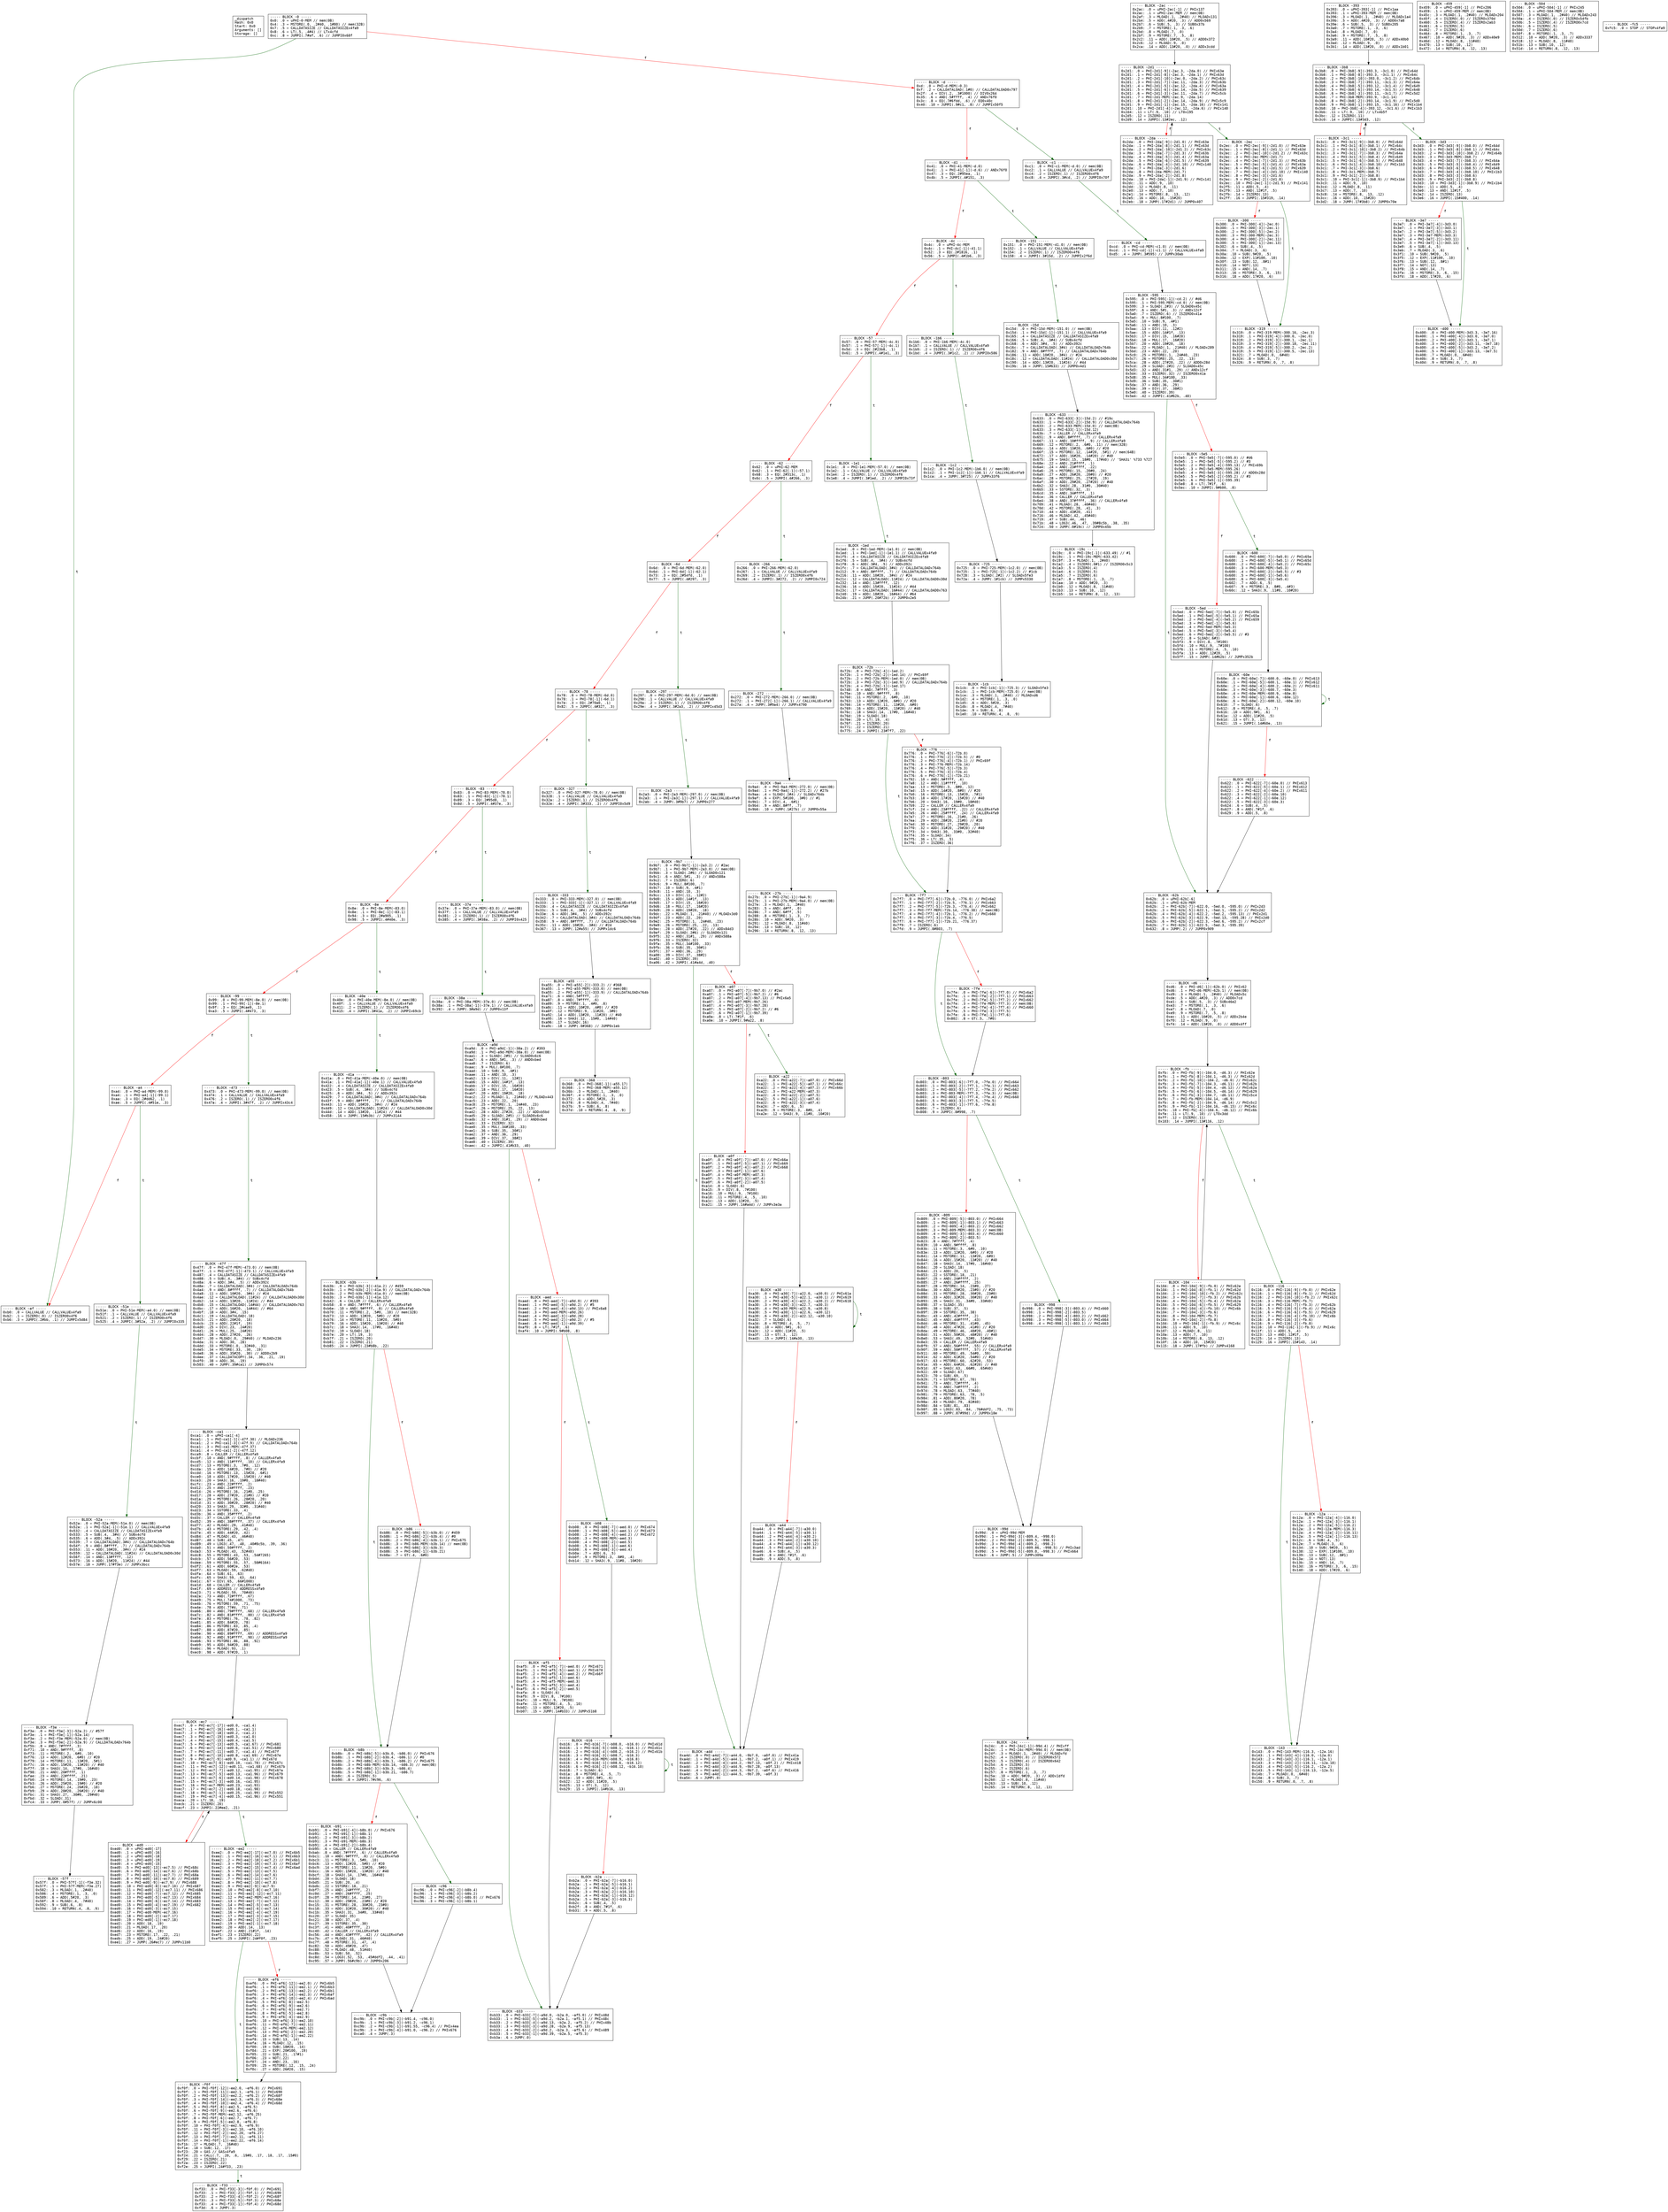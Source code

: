 
digraph G {
graph [fontname = "consolas"];
node  [fontname = "consolas"];
edge  [fontname = "consolas"];
ff [label="{_dispatch\lHash: 0x0\lStart: 0x0\lArguments: []\lStorage: []\l}", shape="record"];
block_0 [label="----- BLOCK ~0 -----\l0x0: .0 = uPHI~0-MEM // mem(0B)\l0x4: .3 = MSTORE(.0, .2#40, .1#80) // mem(32B)\l0x7: .5 = CALLDATASIZE // CALLDATASIZEx4fa9\l0x8: .6 = LT(.5, .4#4) // LTx4cfd\l0xc: .8 = JUMPI(.7#af, .6) // JUMPI0x68f\l", shape="record"];
block_d [label="----- BLOCK ~d -----\l0xd: .0 = PHI~d-MEM(~0.3)\l0xf: .2 = CALLDATALOAD(.1#0) // CALLDATALOAD0x797\l0x2f: .4 = DIV(.2, .3#1000) // DIV0x264\l0x35: .6 = AND(.5#ffff, .4) // ANDx76f0\l0x3c: .8 = EQ(.7#6fdd, .6) // EQ0x40c\l0x40: .10 = JUMPI(.9#c1, .8) // JUMPIx50f5\l", shape="record"];
block_41 [label="----- BLOCK ~41 -----\l0x41: .0 = PHI~41-MEM(~d.0)\l0x41: .1 = PHI~41[-1](~d.6) // ANDx76f0\l0x47: .3 = EQ(.2#95ea, .1)\l0x4b: .5 = JUMPI(.4#151, .3)\l", shape="record"];
block_4c [label="----- BLOCK ~4c -----\l0x4c: .0 = uPHI~4c-MEM\l0x4c: .1 = PHI~4c[-1](~41.1)\l0x52: .3 = EQ(.2#1816, .1)\l0x56: .5 = JUMPI(.4#1b6, .3)\l", shape="record"];
block_57 [label="----- BLOCK ~57 -----\l0x57: .0 = PHI~57-MEM(~4c.0)\l0x57: .1 = PHI~57[-1](~4c.1)\l0x5d: .3 = EQ(.2#23b8, .1)\l0x61: .5 = JUMPI(.4#1e1, .3)\l", shape="record"];
block_62 [label="----- BLOCK ~62 -----\l0x62: .0 = uPHI~62-MEM\l0x62: .1 = PHI~62[-1](~57.1)\l0x68: .3 = EQ(.2#313c, .1)\l0x6c: .5 = JUMPI(.4#266, .3)\l", shape="record"];
block_6d [label="----- BLOCK ~6d -----\l0x6d: .0 = PHI~6d-MEM(~62.0)\l0x6d: .1 = PHI~6d[-1](~62.1)\l0x73: .3 = EQ(.2#54fd, .1)\l0x77: .5 = JUMPI(.4#297, .3)\l", shape="record"];
block_78 [label="----- BLOCK ~78 -----\l0x78: .0 = PHI~78-MEM(~6d.0)\l0x78: .1 = PHI~78[-1](~6d.1)\l0x7e: .3 = EQ(.2#70a0, .1)\l0x82: .5 = JUMPI(.4#327, .3)\l", shape="record"];
block_83 [label="----- BLOCK ~83 -----\l0x83: .0 = PHI~83-MEM(~78.0)\l0x83: .1 = PHI~83[-1](~78.1)\l0x89: .3 = EQ(.2#95d8, .1)\l0x8d: .5 = JUMPI(.4#37e, .3)\l", shape="record"];
block_8e [label="----- BLOCK ~8e -----\l0x8e: .0 = PHI~8e-MEM(~83.0)\l0x8e: .1 = PHI~8e[-1](~83.1)\l0x94: .3 = EQ(.2#a905, .1)\l0x98: .5 = JUMPI(.4#40e, .3)\l", shape="record"];
block_99 [label="----- BLOCK ~99 -----\l0x99: .0 = PHI~99-MEM(~8e.0) // mem(0B)\l0x99: .1 = PHI~99[-1](~8e.1)\l0x9f: .3 = EQ(.2#cae9, .1)\l0xa3: .5 = JUMPI(.4#473, .3)\l", shape="record"];
block_a4 [label="----- BLOCK ~a4 -----\l0xa4: .0 = PHI~a4-MEM(~99.0)\l0xa4: .1 = PHI~a4[-1](~99.1)\l0xaa: .3 = EQ(.2#dd62, .1)\l0xae: .5 = JUMPI(.4#51e, .3)\l", shape="record"];
block_af [label="----- BLOCK ~af -----\l0xb0: .0 = CALLVALUE // CALLVALUEx4fa9\l0xb2: .1 = ISZERO(.0) // ISZERO0x4f6\l0xb6: .3 = JUMPI(.2#bb, .1) // JUMPIx5d84\l", shape="record"];
block_c1 [label="----- BLOCK ~c1 -----\l0xc1: .0 = PHI~c1-MEM(~d.0) // mem(0B)\l0xc2: .1 = CALLVALUE // CALLVALUEx4fa9\l0xc4: .2 = ISZERO(.1) // ISZERO0x4f6\l0xc8: .4 = JUMPI(.3#cd, .2) // JUMPI0x70f\l", shape="record"];
block_cd [label="----- BLOCK ~cd -----\l0xcd: .0 = PHI~cd-MEM(~c1.0) // mem(0B)\l0xcd: .1 = PHI~cd[-1](~c1.1) // CALLVALUEx4fa9\l0xd5: .4 = JUMP(.3#595) // JUMPx30ab\l", shape="record"];
block_d6 [label="----- BLOCK ~d6 -----\l0xd6: .0 = PHI~d6[-1](~62b.0) // PHIx62\l0xd6: .1 = PHI~d6-MEM(~62b.1) // mem(0B)\l0xd9: .3 = MLOAD(.1, .2#40) // MLOADx5c\l0xde: .5 = ADD(.4#20, .3) // ADD0x7cd\l0xe1: .6 = SUB(.5, .3) // SUBx46e2\l0xe3: .7 = MSTORE(.1, .3, .6)\l0xe7: .8 = MLOAD(.7, .0)\l0xe9: .9 = MSTORE(.7, .5, .8)\l0xec: .11 = ADD(.10#20, .5) // ADDx2b4e\l0xf0: .12 = MLOAD(.9, .0)\l0xf4: .14 = ADD(.13#20, .0) // ADD0x4ff\l", shape="record"];
block_fb [label="----- BLOCK ~fb -----\l0xfb: .0 = PHI~fb[-9](~104.0, ~d6.3) // PHIx62e\l0xfb: .1 = PHI~fb[-8](~104.1, ~d6.3) // PHIx62d\l0xfb: .2 = PHI~fb[-10](~104.2, ~d6.0) // PHIx62c\l0xfb: .3 = PHI~fb[-7](~104.3, ~d6.11) // PHIx62b\l0xfb: .4 = PHI~fb[-5](~104.4, ~d6.12) // PHIx62a\l0xfb: .5 = PHI~fb[-6](~104.5, ~d6.14) // PHIx629\l0xfb: .6 = PHI~fb[-3](~104.7, ~d6.11) // PHIx5c4\l0xfb: .7 = PHI~fb-MEM(~104.14, ~d6.9)\l0xfb: .8 = PHI~fb[-2](~104.9, ~d6.14) // PHIx5c2\l0xfb: .9 = PHI~fb[-1](~104.16, ~d6.15) // PHIx6c\l0xfb: .10 = PHI~fb[-4](~104.6, ~d6.12) // PHIx6b\l0xfe: .11 = LT(.9, .10) // LT0x3dd\l0xff: .12 = ISZERO(.11)\l0x103: .14 = JUMPI(.13#116, .12)\l", shape="record"];
block_104 [label="----- BLOCK ~104 -----\l0x104: .0 = PHI~104[-9](~fb.0) // PHIx62e\l0x104: .1 = PHI~104[-8](~fb.1) // PHIx62d\l0x104: .2 = PHI~104[-10](~fb.2) // PHIx62c\l0x104: .3 = PHI~104[-7](~fb.3) // PHIx62b\l0x104: .4 = PHI~104[-5](~fb.4) // PHIx62a\l0x104: .5 = PHI~104[-6](~fb.5) // PHIx629\l0x104: .6 = PHI~104[-4](~fb.10) // PHIx6b\l0x104: .7 = PHI~104[-3](~fb.6)\l0x104: .8 = PHI~104-MEM(~fb.7)\l0x104: .9 = PHI~104[-2](~fb.8)\l0x104: .10 = PHI~104[-1](~fb.9) // PHIx6c\l0x106: .11 = ADD(.9, .10)\l0x107: .12 = MLOAD(.8, .11)\l0x10a: .13 = ADD(.7, .10)\l0x10b: .14 = MSTORE(.8, .13, .12)\l0x10f: .16 = ADD(.10, .15#20)\l0x115: .18 = JUMP(.17#fb) // JUMPx4168\l", shape="record"];
block_116 [label="----- BLOCK ~116 -----\l0x116: .0 = PHI~116[-9](~fb.0) // PHIx62e\l0x116: .1 = PHI~116[-8](~fb.1) // PHIx62d\l0x116: .2 = PHI~116[-10](~fb.2) // PHIx62c\l0x116: .3 = PHI~116-MEM(~fb.7)\l0x116: .4 = PHI~116[-7](~fb.3) // PHIx62b\l0x116: .5 = PHI~116[-5](~fb.4) // PHIx62a\l0x116: .6 = PHI~116[-6](~fb.5) // PHIx629\l0x116: .7 = PHI~116[-4](~fb.10) // PHIx6b\l0x116: .8 = PHI~116[-3](~fb.6)\l0x116: .9 = PHI~116[-2](~fb.8)\l0x116: .10 = PHI~116[-1](~fb.9) // PHIx6c\l0x11f: .11 = ADD(.5, .4)\l0x123: .13 = AND(.12#1f, .5)\l0x125: .14 = ISZERO(.13)\l0x129: .16 = JUMPI(.15#143, .14)\l", shape="record"];
block_12a [label="----- BLOCK ~12a -----\l0x12a: .0 = PHI~12a[-4](~116.0)\l0x12a: .1 = PHI~12a[-3](~116.1)\l0x12a: .2 = PHI~12a[-5](~116.2)\l0x12a: .3 = PHI~12a-MEM(~116.3)\l0x12a: .4 = PHI~12a[-2](~116.11)\l0x12a: .5 = PHI~12a[-1](~116.13)\l0x12c: .6 = SUB(.4, .5)\l0x12e: .7 = MLOAD(.3, .6)\l0x134: .10 = SUB(.9#20, .5)\l0x138: .12 = EXP(.11#100, .10)\l0x139: .13 = SUB(.12, .8#1)\l0x13a: .14 = NOT(.13)\l0x13b: .15 = AND(.14, .7)\l0x13d: .16 = MSTORE(.3, .6, .15)\l0x140: .18 = ADD(.17#20, .6)\l", shape="record"];
block_143 [label="----- BLOCK ~143 -----\l0x143: .0 = PHI~143-MEM(~116.3, ~12a.16)\l0x143: .1 = PHI~143[-4](~116.0, ~12a.0)\l0x143: .2 = PHI~143[-3](~116.1, ~12a.1)\l0x143: .3 = PHI~143[-2](~116.11, ~12a.18)\l0x143: .4 = PHI~143[-5](~116.2, ~12a.2)\l0x143: .5 = PHI~143[-1](~116.13, ~12a.5)\l0x14b: .7 = MLOAD(.0, .6#40)\l0x14e: .8 = SUB(.3, .7)\l0x150: .9 = RETURN(.0, .7, .8)\l", shape="record"];
block_151 [label="----- BLOCK ~151 -----\l0x151: .0 = PHI~151-MEM(~41.0) // mem(0B)\l0x152: .1 = CALLVALUE // CALLVALUEx4fa9\l0x154: .2 = ISZERO(.1) // ISZERO0x4f6\l0x158: .4 = JUMPI(.3#15d, .2) // JUMPIx2f6d\l", shape="record"];
block_15d [label="----- BLOCK ~15d -----\l0x15d: .0 = PHI~15d-MEM(~151.0) // mem(0B)\l0x15d: .1 = PHI~15d[-1](~151.1) // CALLVALUEx4fa9\l0x165: .4 = CALLDATASIZE // CALLDATASIZEx4fa9\l0x166: .5 = SUB(.4, .3#4) // SUBx4cfd\l0x168: .6 = ADD(.3#4, .5) // ADDx392c\l0x16c: .7 = CALLDATALOAD(.3#4) // CALLDATALOADx764b\l0x182: .9 = AND(.8#ffff, .7) // CALLDATALOADx764b\l0x186: .11 = ADD(.10#20, .3#4) // #24\l0x18c: .12 = CALLDATALOAD(.11#24) // CALLDATALOAD0x30d\l0x190: .14 = ADD(.13#20, .11#24) // #44\l0x19b: .16 = JUMP(.15#633) // JUMP0x4d1\l", shape="record"];
block_19c [label="----- BLOCK ~19c -----\l0x19c: .0 = PHI~19c[-1](~633.49) // #1\l0x19c: .1 = PHI~19c-MEM(~633.42)\l0x19f: .3 = MLOAD(.1, .2#40)\l0x1a2: .4 = ISZERO(.0#1) // ISZERO0x5c3\l0x1a3: .5 = ISZERO(.4)\l0x1a4: .6 = ISZERO(.5)\l0x1a5: .7 = ISZERO(.6)\l0x1a7: .8 = MSTORE(.1, .3, .7)\l0x1aa: .10 = ADD(.9#20, .3)\l0x1b0: .12 = MLOAD(.8, .11#40)\l0x1b3: .13 = SUB(.10, .12)\l0x1b5: .14 = RETURN(.8, .12, .13)\l", shape="record"];
block_1b6 [label="----- BLOCK ~1b6 -----\l0x1b6: .0 = PHI~1b6-MEM(~4c.0)\l0x1b7: .1 = CALLVALUE // CALLVALUEx4fa9\l0x1b9: .2 = ISZERO(.1) // ISZERO0x4f6\l0x1bd: .4 = JUMPI(.3#1c2, .2) // JUMPI0x586\l", shape="record"];
block_1c2 [label="----- BLOCK ~1c2 -----\l0x1c2: .0 = PHI~1c2-MEM(~1b6.0) // mem(0B)\l0x1c2: .1 = PHI~1c2[-1](~1b6.1) // CALLVALUEx4fa9\l0x1ca: .4 = JUMP(.3#725) // JUMPx33f6\l", shape="record"];
block_1cb [label="----- BLOCK ~1cb -----\l0x1cb: .0 = PHI~1cb[-1](~725.3) // SLOADx5fe3\l0x1cb: .1 = PHI~1cb-MEM(~725.0) // mem(0B)\l0x1ce: .3 = MLOAD(.1, .2#40) // MLOADxd6\l0x1d2: .4 = MSTORE(.1, .3, .0)\l0x1d5: .6 = ADD(.5#20, .3)\l0x1db: .8 = MLOAD(.4, .7#40)\l0x1de: .9 = SUB(.6, .8)\l0x1e0: .10 = RETURN(.4, .8, .9)\l", shape="record"];
block_1e1 [label="----- BLOCK ~1e1 -----\l0x1e1: .0 = PHI~1e1-MEM(~57.0) // mem(0B)\l0x1e2: .1 = CALLVALUE // CALLVALUEx4fa9\l0x1e4: .2 = ISZERO(.1) // ISZERO0x4f6\l0x1e8: .4 = JUMPI(.3#1ed, .2) // JUMPI0x73f\l", shape="record"];
block_1ed [label="----- BLOCK ~1ed -----\l0x1ed: .0 = PHI~1ed-MEM(~1e1.0) // mem(0B)\l0x1ed: .1 = PHI~1ed[-1](~1e1.1) // CALLVALUEx4fa9\l0x1f5: .4 = CALLDATASIZE // CALLDATASIZEx4fa9\l0x1f6: .5 = SUB(.4, .3#4) // SUBx4cfd\l0x1f8: .6 = ADD(.3#4, .5) // ADDx392c\l0x1fc: .7 = CALLDATALOAD(.3#4) // CALLDATALOADx764b\l0x212: .9 = AND(.8#ffff, .7) // CALLDATALOADx764b\l0x216: .11 = ADD(.10#20, .3#4) // #24\l0x21c: .12 = CALLDATALOAD(.11#24) // CALLDATALOAD0x30d\l0x232: .14 = AND(.13#ffff, .12)\l0x236: .16 = ADD(.15#20, .11#24) // #44\l0x23c: .17 = CALLDATALOAD(.16#44) // CALLDATALOAD0x763\l0x240: .19 = ADD(.18#20, .16#44) // #64\l0x24b: .21 = JUMP(.20#72b) // JUMP0x2e5\l", shape="record"];
block_24c [label="----- BLOCK ~24c -----\l0x24c: .0 = PHI~24c[-1](~99d.4) // PHIxff\l0x24c: .1 = PHI~24c-MEM(~99d.0) // mem(0B)\l0x24f: .3 = MLOAD(.1, .2#40) // MLOADxfd\l0x252: .4 = ISZERO(.0) // ISZERO0x572\l0x253: .5 = ISZERO(.4) // ISZERO0x642\l0x254: .6 = ISZERO(.5)\l0x255: .7 = ISZERO(.6)\l0x257: .8 = MSTORE(.1, .3, .7)\l0x25a: .10 = ADD(.9#20, .3) // ADDx1dfd\l0x260: .12 = MLOAD(.8, .11#40)\l0x263: .13 = SUB(.10, .12)\l0x265: .14 = RETURN(.8, .12, .13)\l", shape="record"];
block_266 [label="----- BLOCK ~266 -----\l0x266: .0 = PHI~266-MEM(~62.0)\l0x267: .1 = CALLVALUE // CALLVALUEx4fa9\l0x269: .2 = ISZERO(.1) // ISZERO0x4f6\l0x26d: .4 = JUMPI(.3#272, .2) // JUMPI0x724\l", shape="record"];
block_272 [label="----- BLOCK ~272 -----\l0x272: .0 = PHI~272-MEM(~266.0) // mem(0B)\l0x272: .1 = PHI~272[-1](~266.1) // CALLVALUEx4fa9\l0x27a: .4 = JUMP(.3#9a4) // JUMPx4790\l", shape="record"];
block_27b [label="----- BLOCK ~27b -----\l0x27b: .0 = PHI~27b[-1](~9a4.9)\l0x27b: .1 = PHI~27b-MEM(~9a4.0) // mem(0B)\l0x27e: .3 = MLOAD(.1, .2#40)\l0x283: .5 = AND(.4#ff, .0)\l0x286: .7 = AND(.6#ff, .5)\l0x288: .8 = MSTORE(.1, .3, .7)\l0x28b: .10 = ADD(.9#20, .3)\l0x291: .12 = MLOAD(.8, .11#40)\l0x294: .13 = SUB(.10, .12)\l0x296: .14 = RETURN(.8, .12, .13)\l", shape="record"];
block_297 [label="----- BLOCK ~297 -----\l0x297: .0 = PHI~297-MEM(~6d.0) // mem(0B)\l0x298: .1 = CALLVALUE // CALLVALUEx4fa9\l0x29a: .2 = ISZERO(.1) // ISZERO0x4f6\l0x29e: .4 = JUMPI(.3#2a3, .2) // JUMPIx45d3\l", shape="record"];
block_2a3 [label="----- BLOCK ~2a3 -----\l0x2a3: .0 = PHI~2a3-MEM(~297.0) // mem(0B)\l0x2a3: .1 = PHI~2a3[-1](~297.1) // CALLVALUEx4fa9\l0x2ab: .4 = JUMP(.3#9b7) // JUMP0x277\l", shape="record"];
block_2ac [label="----- BLOCK ~2ac -----\l0x2ac: .0 = uPHI~2ac[-1] // PHIx137\l0x2ac: .1 = uPHI~2ac-MEM // mem(0B)\l0x2af: .3 = MLOAD(.1, .2#40) // MLOADx131\l0x2b4: .5 = ADD(.4#20, .3) // ADD0x569\l0x2b7: .6 = SUB(.5, .3) // SUB0x37b\l0x2b9: .7 = MSTORE(.1, .3, .6)\l0x2bd: .8 = MLOAD(.7, .0)\l0x2bf: .9 = MSTORE(.7, .5, .8)\l0x2c2: .11 = ADD(.10#20, .5) // ADD0x372\l0x2c6: .12 = MLOAD(.9, .0)\l0x2ca: .14 = ADD(.13#20, .0) // ADDx3cdd\l", shape="record"];
block_2d1 [label="----- BLOCK ~2d1 -----\l0x2d1: .0 = PHI~2d1[-9](~2ac.3, ~2da.0) // PHIx63e\l0x2d1: .1 = PHI~2d1[-8](~2ac.3, ~2da.1) // PHIx63d\l0x2d1: .2 = PHI~2d1[-10](~2ac.0, ~2da.2) // PHIx63c\l0x2d1: .3 = PHI~2d1[-7](~2ac.11, ~2da.3) // PHIx63b\l0x2d1: .4 = PHI~2d1[-5](~2ac.12, ~2da.4) // PHIx63a\l0x2d1: .5 = PHI~2d1[-6](~2ac.14, ~2da.5) // PHIx639\l0x2d1: .6 = PHI~2d1[-3](~2ac.11, ~2da.7) // PHIx5cb\l0x2d1: .7 = PHI~2d1-MEM(~2ac.9, ~2da.14)\l0x2d1: .8 = PHI~2d1[-2](~2ac.14, ~2da.9) // PHIx5c9\l0x2d1: .9 = PHI~2d1[-1](~2ac.15, ~2da.16) // PHIx141\l0x2d1: .10 = PHI~2d1[-4](~2ac.12, ~2da.6) // PHIx140\l0x2d4: .11 = LT(.9, .10) // LT0x195\l0x2d5: .12 = ISZERO(.11)\l0x2d9: .14 = JUMPI(.13#2ec, .12)\l", shape="record"];
block_2da [label="----- BLOCK ~2da -----\l0x2da: .0 = PHI~2da[-9](~2d1.0) // PHIx63e\l0x2da: .1 = PHI~2da[-8](~2d1.1) // PHIx63d\l0x2da: .2 = PHI~2da[-10](~2d1.2) // PHIx63c\l0x2da: .3 = PHI~2da[-7](~2d1.3) // PHIx63b\l0x2da: .4 = PHI~2da[-5](~2d1.4) // PHIx63a\l0x2da: .5 = PHI~2da[-6](~2d1.5) // PHIx639\l0x2da: .6 = PHI~2da[-4](~2d1.10) // PHIx140\l0x2da: .7 = PHI~2da[-3](~2d1.6)\l0x2da: .8 = PHI~2da-MEM(~2d1.7)\l0x2da: .9 = PHI~2da[-2](~2d1.8)\l0x2da: .10 = PHI~2da[-1](~2d1.9) // PHIx141\l0x2dc: .11 = ADD(.9, .10)\l0x2dd: .12 = MLOAD(.8, .11)\l0x2e0: .13 = ADD(.7, .10)\l0x2e1: .14 = MSTORE(.8, .13, .12)\l0x2e5: .16 = ADD(.10, .15#20)\l0x2eb: .18 = JUMP(.17#2d1) // JUMP0x407\l", shape="record"];
block_2ec [label="----- BLOCK ~2ec -----\l0x2ec: .0 = PHI~2ec[-9](~2d1.0) // PHIx63e\l0x2ec: .1 = PHI~2ec[-8](~2d1.1) // PHIx63d\l0x2ec: .2 = PHI~2ec[-10](~2d1.2) // PHIx63c\l0x2ec: .3 = PHI~2ec-MEM(~2d1.7)\l0x2ec: .4 = PHI~2ec[-7](~2d1.3) // PHIx63b\l0x2ec: .5 = PHI~2ec[-5](~2d1.4) // PHIx63a\l0x2ec: .6 = PHI~2ec[-6](~2d1.5) // PHIx639\l0x2ec: .7 = PHI~2ec[-4](~2d1.10) // PHIx140\l0x2ec: .8 = PHI~2ec[-3](~2d1.6)\l0x2ec: .9 = PHI~2ec[-2](~2d1.8)\l0x2ec: .10 = PHI~2ec[-1](~2d1.9) // PHIx141\l0x2f5: .11 = ADD(.5, .4)\l0x2f9: .13 = AND(.12#1f, .5)\l0x2fb: .14 = ISZERO(.13)\l0x2ff: .16 = JUMPI(.15#319, .14)\l", shape="record"];
block_300 [label="----- BLOCK ~300 -----\l0x300: .0 = PHI~300[-4](~2ec.0)\l0x300: .1 = PHI~300[-3](~2ec.1)\l0x300: .2 = PHI~300[-5](~2ec.2)\l0x300: .3 = PHI~300-MEM(~2ec.3)\l0x300: .4 = PHI~300[-2](~2ec.11)\l0x300: .5 = PHI~300[-1](~2ec.13)\l0x302: .6 = SUB(.4, .5)\l0x304: .7 = MLOAD(.3, .6)\l0x30a: .10 = SUB(.9#20, .5)\l0x30e: .12 = EXP(.11#100, .10)\l0x30f: .13 = SUB(.12, .8#1)\l0x310: .14 = NOT(.13)\l0x311: .15 = AND(.14, .7)\l0x313: .16 = MSTORE(.3, .6, .15)\l0x316: .18 = ADD(.17#20, .6)\l", shape="record"];
block_319 [label="----- BLOCK ~319 -----\l0x319: .0 = PHI~319-MEM(~300.16, ~2ec.3)\l0x319: .1 = PHI~319[-4](~300.0, ~2ec.0)\l0x319: .2 = PHI~319[-3](~300.1, ~2ec.1)\l0x319: .3 = PHI~319[-2](~300.18, ~2ec.11)\l0x319: .4 = PHI~319[-5](~300.2, ~2ec.2)\l0x319: .5 = PHI~319[-1](~300.5, ~2ec.13)\l0x321: .7 = MLOAD(.0, .6#40)\l0x324: .8 = SUB(.3, .7)\l0x326: .9 = RETURN(.0, .7, .8)\l", shape="record"];
block_327 [label="----- BLOCK ~327 -----\l0x327: .0 = PHI~327-MEM(~78.0) // mem(0B)\l0x328: .1 = CALLVALUE // CALLVALUEx4fa9\l0x32a: .2 = ISZERO(.1) // ISZERO0x4f6\l0x32e: .4 = JUMPI(.3#333, .2) // JUMPI0x5d9\l", shape="record"];
block_333 [label="----- BLOCK ~333 -----\l0x333: .0 = PHI~333-MEM(~327.0) // mem(0B)\l0x333: .1 = PHI~333[-1](~327.1) // CALLVALUEx4fa9\l0x33b: .4 = CALLDATASIZE // CALLDATASIZEx4fa9\l0x33c: .5 = SUB(.4, .3#4) // SUBx4cfd\l0x33e: .6 = ADD(.3#4, .5) // ADDx392c\l0x342: .7 = CALLDATALOAD(.3#4) // CALLDATALOADx764b\l0x358: .9 = AND(.8#ffff, .7) // CALLDATALOADx764b\l0x35c: .11 = ADD(.10#20, .3#4) // #24\l0x367: .13 = JUMP(.12#a55) // JUMPx1dc6\l", shape="record"];
block_368 [label="----- BLOCK ~368 -----\l0x368: .0 = PHI~368[-1](~a55.17)\l0x368: .1 = PHI~368-MEM(~a55.12)\l0x36b: .3 = MLOAD(.1, .2#40)\l0x36f: .4 = MSTORE(.1, .3, .0)\l0x372: .6 = ADD(.5#20, .3)\l0x378: .8 = MLOAD(.4, .7#40)\l0x37b: .9 = SUB(.6, .8)\l0x37d: .10 = RETURN(.4, .8, .9)\l", shape="record"];
block_37e [label="----- BLOCK ~37e -----\l0x37e: .0 = PHI~37e-MEM(~83.0) // mem(0B)\l0x37f: .1 = CALLVALUE // CALLVALUEx4fa9\l0x381: .2 = ISZERO(.1) // ISZERO0x4f6\l0x385: .4 = JUMPI(.3#38a, .2) // JUMPI0x425\l", shape="record"];
block_38a [label="----- BLOCK ~38a -----\l0x38a: .0 = PHI~38a-MEM(~37e.0) // mem(0B)\l0x38a: .1 = PHI~38a[-1](~37e.1) // CALLVALUEx4fa9\l0x392: .4 = JUMP(.3#a9d) // JUMP0x13f\l", shape="record"];
block_393 [label="----- BLOCK ~393 -----\l0x393: .0 = uPHI~393[-1] // PHIx1aa\l0x393: .1 = uPHI~393-MEM // mem(0B)\l0x396: .3 = MLOAD(.1, .2#40) // MLOADx1a4\l0x39b: .5 = ADD(.4#20, .3) // ADD0x7a8\l0x39e: .6 = SUB(.5, .3) // SUB0x205\l0x3a0: .7 = MSTORE(.1, .3, .6)\l0x3a4: .8 = MLOAD(.7, .0)\l0x3a6: .9 = MSTORE(.7, .5, .8)\l0x3a9: .11 = ADD(.10#20, .5) // ADDx40b0\l0x3ad: .12 = MLOAD(.9, .0)\l0x3b1: .14 = ADD(.13#20, .0) // ADDx1b01\l", shape="record"];
block_3b8 [label="----- BLOCK ~3b8 -----\l0x3b8: .0 = PHI~3b8[-9](~393.3, ~3c1.0) // PHIx64d\l0x3b8: .1 = PHI~3b8[-8](~393.3, ~3c1.1) // PHIx64c\l0x3b8: .2 = PHI~3b8[-10](~393.0, ~3c1.2) // PHIx64b\l0x3b8: .3 = PHI~3b8[-7](~393.11, ~3c1.3) // PHIx64a\l0x3b8: .4 = PHI~3b8[-5](~393.12, ~3c1.4) // PHIx649\l0x3b8: .5 = PHI~3b8[-6](~393.14, ~3c1.5) // PHIx648\l0x3b8: .6 = PHI~3b8[-3](~393.11, ~3c1.7) // PHIx5d2\l0x3b8: .7 = PHI~3b8-MEM(~393.9, ~3c1.14)\l0x3b8: .8 = PHI~3b8[-2](~393.14, ~3c1.9) // PHIx5d0\l0x3b8: .9 = PHI~3b8[-1](~393.15, ~3c1.16) // PHIx1b4\l0x3b8: .10 = PHI~3b8[-4](~393.12, ~3c1.6) // PHIx1b3\l0x3bb: .11 = LT(.9, .10) // LTx4b5f\l0x3bc: .12 = ISZERO(.11)\l0x3c0: .14 = JUMPI(.13#3d3, .12)\l", shape="record"];
block_3c1 [label="----- BLOCK ~3c1 -----\l0x3c1: .0 = PHI~3c1[-9](~3b8.0) // PHIx64d\l0x3c1: .1 = PHI~3c1[-8](~3b8.1) // PHIx64c\l0x3c1: .2 = PHI~3c1[-10](~3b8.2) // PHIx64b\l0x3c1: .3 = PHI~3c1[-7](~3b8.3) // PHIx64a\l0x3c1: .4 = PHI~3c1[-5](~3b8.4) // PHIx649\l0x3c1: .5 = PHI~3c1[-6](~3b8.5) // PHIx648\l0x3c1: .6 = PHI~3c1[-4](~3b8.10) // PHIx1b3\l0x3c1: .7 = PHI~3c1[-3](~3b8.6)\l0x3c1: .8 = PHI~3c1-MEM(~3b8.7)\l0x3c1: .9 = PHI~3c1[-2](~3b8.8)\l0x3c1: .10 = PHI~3c1[-1](~3b8.9) // PHIx1b4\l0x3c3: .11 = ADD(.9, .10)\l0x3c4: .12 = MLOAD(.8, .11)\l0x3c7: .13 = ADD(.7, .10)\l0x3c8: .14 = MSTORE(.8, .13, .12)\l0x3cc: .16 = ADD(.10, .15#20)\l0x3d2: .18 = JUMP(.17#3b8) // JUMP0x70e\l", shape="record"];
block_3d3 [label="----- BLOCK ~3d3 -----\l0x3d3: .0 = PHI~3d3[-9](~3b8.0) // PHIx64d\l0x3d3: .1 = PHI~3d3[-8](~3b8.1) // PHIx64c\l0x3d3: .2 = PHI~3d3[-10](~3b8.2) // PHIx64b\l0x3d3: .3 = PHI~3d3-MEM(~3b8.7)\l0x3d3: .4 = PHI~3d3[-7](~3b8.3) // PHIx64a\l0x3d3: .5 = PHI~3d3[-5](~3b8.4) // PHIx649\l0x3d3: .6 = PHI~3d3[-6](~3b8.5) // PHIx648\l0x3d3: .7 = PHI~3d3[-4](~3b8.10) // PHIx1b3\l0x3d3: .8 = PHI~3d3[-3](~3b8.6)\l0x3d3: .9 = PHI~3d3[-2](~3b8.8)\l0x3d3: .10 = PHI~3d3[-1](~3b8.9) // PHIx1b4\l0x3dc: .11 = ADD(.5, .4)\l0x3e0: .13 = AND(.12#1f, .5)\l0x3e2: .14 = ISZERO(.13)\l0x3e6: .16 = JUMPI(.15#400, .14)\l", shape="record"];
block_3e7 [label="----- BLOCK ~3e7 -----\l0x3e7: .0 = PHI~3e7[-4](~3d3.0)\l0x3e7: .1 = PHI~3e7[-3](~3d3.1)\l0x3e7: .2 = PHI~3e7[-5](~3d3.2)\l0x3e7: .3 = PHI~3e7-MEM(~3d3.3)\l0x3e7: .4 = PHI~3e7[-2](~3d3.11)\l0x3e7: .5 = PHI~3e7[-1](~3d3.13)\l0x3e9: .6 = SUB(.4, .5)\l0x3eb: .7 = MLOAD(.3, .6)\l0x3f1: .10 = SUB(.9#20, .5)\l0x3f5: .12 = EXP(.11#100, .10)\l0x3f6: .13 = SUB(.12, .8#1)\l0x3f7: .14 = NOT(.13)\l0x3f8: .15 = AND(.14, .7)\l0x3fa: .16 = MSTORE(.3, .6, .15)\l0x3fd: .18 = ADD(.17#20, .6)\l", shape="record"];
block_400 [label="----- BLOCK ~400 -----\l0x400: .0 = PHI~400-MEM(~3d3.3, ~3e7.16)\l0x400: .1 = PHI~400[-4](~3d3.0, ~3e7.0)\l0x400: .2 = PHI~400[-3](~3d3.1, ~3e7.1)\l0x400: .3 = PHI~400[-2](~3d3.11, ~3e7.18)\l0x400: .4 = PHI~400[-5](~3d3.2, ~3e7.2)\l0x400: .5 = PHI~400[-1](~3d3.13, ~3e7.5)\l0x408: .7 = MLOAD(.0, .6#40)\l0x40b: .8 = SUB(.3, .7)\l0x40d: .9 = RETURN(.0, .7, .8)\l", shape="record"];
block_40e [label="----- BLOCK ~40e -----\l0x40e: .0 = PHI~40e-MEM(~8e.0) // mem(0B)\l0x40f: .1 = CALLVALUE // CALLVALUEx4fa9\l0x411: .2 = ISZERO(.1) // ISZERO0x4f6\l0x415: .4 = JUMPI(.3#41a, .2) // JUMPIx69cb\l", shape="record"];
block_41a [label="----- BLOCK ~41a -----\l0x41a: .0 = PHI~41a-MEM(~40e.0) // mem(0B)\l0x41a: .1 = PHI~41a[-1](~40e.1) // CALLVALUEx4fa9\l0x422: .4 = CALLDATASIZE // CALLDATASIZEx4fa9\l0x423: .5 = SUB(.4, .3#4) // SUBx4cfd\l0x425: .6 = ADD(.3#4, .5) // ADDx392c\l0x429: .7 = CALLDATALOAD(.3#4) // CALLDATALOADx764b\l0x43f: .9 = AND(.8#ffff, .7) // CALLDATALOADx764b\l0x443: .11 = ADD(.10#20, .3#4) // #24\l0x449: .12 = CALLDATALOAD(.11#24) // CALLDATALOAD0x30d\l0x44d: .14 = ADD(.13#20, .11#24) // #44\l0x458: .16 = JUMP(.15#b3b) // JUMPx3144\l", shape="record"];
block_459 [label="----- BLOCK ~459 -----\l0x459: .0 = uPHI~459[-1] // PHIx206\l0x459: .1 = uPHI~459-MEM // mem(0B)\l0x45c: .3 = MLOAD(.1, .2#40) // MLOADx204\l0x45f: .4 = ISZERO(.0) // ISZEROx370d\l0x460: .5 = ISZERO(.4) // ISZEROx2ab3\l0x461: .6 = ISZERO(.5)\l0x462: .7 = ISZERO(.6)\l0x464: .8 = MSTORE(.1, .3, .7)\l0x467: .10 = ADD(.9#20, .3) // ADDx40e9\l0x46d: .12 = MLOAD(.8, .11#40)\l0x470: .13 = SUB(.10, .12)\l0x472: .14 = RETURN(.8, .12, .13)\l", shape="record"];
block_473 [label="----- BLOCK ~473 -----\l0x473: .0 = PHI~473-MEM(~99.0) // mem(0B)\l0x474: .1 = CALLVALUE // CALLVALUEx4fa9\l0x476: .2 = ISZERO(.1) // ISZERO0x4f6\l0x47a: .4 = JUMPI(.3#47f, .2) // JUMPIx43c4\l", shape="record"];
block_47f [label="----- BLOCK ~47f -----\l0x47f: .0 = PHI~47f-MEM(~473.0) // mem(0B)\l0x47f: .1 = PHI~47f[-1](~473.1) // CALLVALUEx4fa9\l0x487: .4 = CALLDATASIZE // CALLDATASIZEx4fa9\l0x488: .5 = SUB(.4, .3#4) // SUBx4cfd\l0x48a: .6 = ADD(.3#4, .5) // ADDx392c\l0x48e: .7 = CALLDATALOAD(.3#4) // CALLDATALOADx764b\l0x4a4: .9 = AND(.8#ffff, .7) // CALLDATALOADx764b\l0x4a8: .11 = ADD(.10#20, .3#4) // #24\l0x4ae: .12 = CALLDATALOAD(.11#24) // CALLDATALOAD0x30d\l0x4b2: .14 = ADD(.13#20, .11#24) // #44\l0x4b8: .15 = CALLDATALOAD(.14#44) // CALLDATALOAD0x763\l0x4bc: .17 = ADD(.16#20, .14#44) // #64\l0x4bf: .18 = ADD(.3#4, .15)\l0x4c1: .19 = CALLDATALOAD(.18)\l0x4c5: .21 = ADD(.20#20, .18)\l0x4cb: .23 = ADD(.22#1f, .19)\l0x4d0: .25 = DIV(.23, .24#20)\l0x4d1: .26 = MUL(.25, .24#20)\l0x4d4: .28 = ADD(.27#20, .26)\l0x4d7: .30 = MLOAD(.0, .29#40) // MLOADx236\l0x4da: .31 = ADD(.30, .28)\l0x4dd: .33 = MSTORE(.0, .32#40, .31)\l0x4e5: .34 = MSTORE(.33, .30, .19)\l0x4e8: .36 = ADD(.35#20, .30) // ADD0x2b9\l0x4ee: .37 = CALLDATACOPY(.34, .36, .21, .19)\l0x4f0: .38 = ADD(.36, .19)\l0x503: .40 = JUMP(.39#ca1) // JUMP0x574\l", shape="record"];
block_504 [label="----- BLOCK ~504 -----\l0x504: .0 = uPHI~504[-1] // PHIx245\l0x504: .1 = uPHI~504-MEM // mem(0B)\l0x507: .3 = MLOAD(.1, .2#40) // MLOADx243\l0x50a: .4 = ISZERO(.0) // ISZEROx54fb\l0x50b: .5 = ISZERO(.4) // ISZERO0x7cd\l0x50c: .6 = ISZERO(.5)\l0x50d: .7 = ISZERO(.6)\l0x50f: .8 = MSTORE(.1, .3, .7)\l0x512: .10 = ADD(.9#20, .3) // ADDx3337\l0x518: .12 = MLOAD(.8, .11#40)\l0x51b: .13 = SUB(.10, .12)\l0x51d: .14 = RETURN(.8, .12, .13)\l", shape="record"];
block_51e [label="----- BLOCK ~51e -----\l0x51e: .0 = PHI~51e-MEM(~a4.0) // mem(0B)\l0x51f: .1 = CALLVALUE // CALLVALUEx4fa9\l0x521: .2 = ISZERO(.1) // ISZERO0x4f6\l0x525: .4 = JUMPI(.3#52a, .2) // JUMPI0x335\l", shape="record"];
block_52a [label="----- BLOCK ~52a -----\l0x52a: .0 = PHI~52a-MEM(~51e.0) // mem(0B)\l0x52a: .1 = PHI~52a[-1](~51e.1) // CALLVALUEx4fa9\l0x532: .4 = CALLDATASIZE // CALLDATASIZEx4fa9\l0x533: .5 = SUB(.4, .3#4) // SUBx4cfd\l0x535: .6 = ADD(.3#4, .5) // ADDx392c\l0x539: .7 = CALLDATALOAD(.3#4) // CALLDATALOADx764b\l0x54f: .9 = AND(.8#ffff, .7) // CALLDATALOADx764b\l0x553: .11 = ADD(.10#20, .3#4) // #24\l0x559: .12 = CALLDATALOAD(.11#24) // CALLDATALOAD0x30d\l0x56f: .14 = AND(.13#ffff, .12)\l0x573: .16 = ADD(.15#20, .11#24) // #44\l0x57e: .18 = JUMP(.17#f3e) // JUMPx3bcc\l", shape="record"];
block_57f [label="----- BLOCK ~57f -----\l0x57f: .0 = PHI~57f[-1](~f3e.32)\l0x57f: .1 = PHI~57f-MEM(~f3e.27)\l0x582: .3 = MLOAD(.1, .2#40)\l0x586: .4 = MSTORE(.1, .3, .0)\l0x589: .6 = ADD(.5#20, .3)\l0x58f: .8 = MLOAD(.4, .7#40)\l0x592: .9 = SUB(.6, .8)\l0x594: .10 = RETURN(.4, .8, .9)\l", shape="record"];
block_595 [label="----- BLOCK ~595 -----\l0x595: .0 = PHI~595[-1](~cd.2) // #d6\l0x595: .1 = PHI~595-MEM(~cd.0) // mem(0B)\l0x599: .3 = SLOAD(.2#3) // SLOAD0x45c\l0x59f: .6 = AND(.5#1, .3) // ANDx12cf\l0x5a0: .7 = ISZERO(.6) // ISZERO0x41a\l0x5a4: .9 = MUL(.8#100, .7)\l0x5a5: .10 = SUB(.9, .4#1)\l0x5a6: .11 = AND(.10, .3)\l0x5aa: .13 = DIV(.11, .12#2)\l0x5ae: .15 = ADD(.14#1f, .13)\l0x5b3: .17 = DIV(.15, .16#20)\l0x5b4: .18 = MUL(.17, .16#20)\l0x5b7: .20 = ADD(.19#20, .18)\l0x5ba: .22 = MLOAD(.1, .21#40) // MLOADx289\l0x5bd: .23 = ADD(.22, .20)\l0x5c0: .25 = MSTORE(.1, .24#40, .23)\l0x5c7: .26 = MSTORE(.25, .22, .13)\l0x5ca: .28 = ADD(.27#20, .22) // ADD0x28d\l0x5cd: .29 = SLOAD(.2#3) // SLOAD0x45c\l0x5d3: .32 = AND(.31#1, .29) // ANDx12cf\l0x5d4: .33 = ISZERO(.32) // ISZERO0x41a\l0x5d8: .35 = MUL(.34#100, .33)\l0x5d9: .36 = SUB(.35, .30#1)\l0x5da: .37 = AND(.36, .29)\l0x5de: .39 = DIV(.37, .38#2)\l0x5e0: .40 = ISZERO(.39)\l0x5e4: .42 = JUMPI(.41#62b, .40)\l", shape="record"];
block_5e5 [label="----- BLOCK ~5e5 -----\l0x5e5: .0 = PHI~5e5[-7](~595.0) // #d6\l0x5e5: .1 = PHI~5e5[-5](~595.2) // #3\l0x5e5: .2 = PHI~5e5[-4](~595.13) // PHIx69b\l0x5e5: .3 = PHI~5e5-MEM(~595.26)\l0x5e5: .4 = PHI~5e5[-3](~595.28) // ADD0x28d\l0x5e5: .5 = PHI~5e5[-2](~595.2) // #3\l0x5e5: .6 = PHI~5e5[-1](~595.39)\l0x5e8: .8 = LT(.7#1f, .6)\l0x5ec: .10 = JUMPI(.9#600, .8)\l", shape="record"];
block_5ed [label="----- BLOCK ~5ed -----\l0x5ed: .0 = PHI~5ed[-7](~5e5.0) // PHIx65b\l0x5ed: .1 = PHI~5ed[-5](~5e5.1) // PHIx65a\l0x5ed: .2 = PHI~5ed[-4](~5e5.2) // PHIx659\l0x5ed: .3 = PHI~5ed[-1](~5e5.6)\l0x5ed: .4 = PHI~5ed-MEM(~5e5.3)\l0x5ed: .5 = PHI~5ed[-3](~5e5.4)\l0x5ed: .6 = PHI~5ed[-2](~5e5.5) // #3\l0x5f2: .8 = SLOAD(.6#3)\l0x5f3: .9 = DIV(.8, .7#100)\l0x5f4: .10 = MUL(.9, .7#100)\l0x5f6: .11 = MSTORE(.4, .5, .10)\l0x5fa: .13 = ADD(.12#20, .5)\l0x5ff: .15 = JUMP(.14#62b) // JUMPx352b\l", shape="record"];
block_600 [label="----- BLOCK ~600 -----\l0x600: .0 = PHI~600[-7](~5e5.0) // PHIx65e\l0x600: .1 = PHI~600[-5](~5e5.1) // PHIx65d\l0x600: .2 = PHI~600[-4](~5e5.2) // PHIx65c\l0x600: .3 = PHI~600-MEM(~5e5.3)\l0x600: .4 = PHI~600[-2](~5e5.5) // #3\l0x600: .5 = PHI~600[-1](~5e5.6)\l0x600: .6 = PHI~600[-3](~5e5.4)\l0x602: .7 = ADD(.6, .5)\l0x607: .9 = MSTORE(.3, .8#0, .4#3)\l0x60c: .12 = SHA3(.9, .11#0, .10#20)\l", shape="record"];
block_60e [label="----- BLOCK ~60e -----\l0x60e: .0 = PHI~60e[-7](~600.0, ~60e.0) // PHIx613\l0x60e: .1 = PHI~60e[-5](~600.1, ~60e.1) // PHIx612\l0x60e: .2 = PHI~60e[-4](~600.2, ~60e.2) // PHIx611\l0x60e: .3 = PHI~60e[-3](~600.7, ~60e.3)\l0x60e: .4 = PHI~60e-MEM(~600.9, ~60e.8)\l0x60e: .5 = PHI~60e[-1](~600.6, ~60e.12)\l0x60e: .6 = PHI~60e[-2](~600.12, ~60e.10)\l0x610: .7 = SLOAD(.6)\l0x612: .8 = MSTORE(.4, .5, .7)\l0x616: .10 = ADD(.9#1, .6)\l0x61a: .12 = ADD(.11#20, .5)\l0x61d: .13 = GT(.3, .12)\l0x621: .15 = JUMPI(.14#60e, .13)\l", shape="record"];
block_622 [label="----- BLOCK ~622 -----\l0x622: .0 = PHI~622[-7](~60e.0) // PHIx613\l0x622: .1 = PHI~622[-5](~60e.1) // PHIx612\l0x622: .2 = PHI~622[-4](~60e.2) // PHIx611\l0x622: .3 = PHI~622[-2](~60e.10)\l0x622: .4 = PHI~622[-1](~60e.12)\l0x622: .5 = PHI~622[-3](~60e.3)\l0x624: .6 = SUB(.4, .5)\l0x627: .8 = AND(.7#1f, .6)\l0x629: .9 = ADD(.5, .8)\l", shape="record"];
block_62b [label="----- BLOCK ~62b -----\l0x62b: .0 = uPHI~62b[-6]\l0x62b: .1 = uPHI~62b-MEM\l0x62b: .2 = PHI~62b[-7](~622.0, ~5ed.0, ~595.0) // PHIx2d3\l0x62b: .3 = PHI~62b[-5](~622.1, ~5ed.1, ~595.2) // PHIx2d2\l0x62b: .4 = PHI~62b[-4](~622.2, ~5ed.2, ~595.13) // PHIx2d1\l0x62b: .5 = PHI~62b[-3](~622.9, ~5ed.13, ~595.28) // PHIx2d0\l0x62b: .6 = PHI~62b[-2](~622.3, ~5ed.6, ~595.2) // PHIx2cf\l0x62b: .7 = PHI~62b[-1](~622.5, ~5ed.3, ~595.39)\l0x632: .8 = JUMP(.2) // JUMP0x909\l", shape="record"];
block_633 [label="----- BLOCK ~633 -----\l0x633: .0 = PHI~633[-3](~15d.2) // #19c\l0x633: .1 = PHI~633[-2](~15d.9) // CALLDATALOADx764b\l0x633: .2 = PHI~633-MEM(~15d.0) // mem(0B)\l0x633: .3 = PHI~633[-1](~15d.12)\l0x63b: .7 = CALLER // CALLERx4fa9\l0x651: .9 = AND(.8#ffff, .7) // CALLERx4fa9\l0x667: .11 = AND(.10#ffff, .9) // CALLERx4fa9\l0x669: .12 = MSTORE(.2, .6#0, .11) // mem(32B)\l0x66c: .14 = ADD(.13#20, .6#0) // #20\l0x66f: .15 = MSTORE(.12, .14#20, .5#1) // mem(64B)\l0x672: .17 = ADD(.16#20, .14#20) // #40\l0x675: .19 = SHA3(.15, .18#0, .17#40) // 'SHA3i' %733 %727\l0x68e: .22 = AND(.21#ffff, .1)\l0x6a4: .24 = AND(.23#ffff, .22)\l0x6a6: .25 = MSTORE(.15, .20#0, .24)\l0x6a9: .27 = ADD(.26#20, .20#0) // #20\l0x6ac: .28 = MSTORE(.25, .27#20, .19)\l0x6af: .30 = ADD(.29#20, .27#20) // #40\l0x6b2: .32 = SHA3(.28, .31#0, .30#40)\l0x6b5: .33 = SSTORE(.32, .3)\l0x6cd: .35 = AND(.34#ffff, .1)\l0x6ce: .36 = CALLER // CALLERx4fa9\l0x6e4: .38 = AND(.37#ffff, .36) // CALLERx4fa9\l0x709: .41 = MLOAD(.28, .40#40)\l0x70d: .42 = MSTORE(.28, .41, .3)\l0x710: .44 = ADD(.43#20, .41)\l0x716: .46 = MLOAD(.42, .45#40)\l0x719: .47 = SUB(.44, .46)\l0x71b: .48 = LOG3(.46, .47, .39#8c5b, .38, .35)\l0x724: .50 = JUMP(.0#19c) // JUMP0x45b\l", shape="record"];
block_725 [label="----- BLOCK ~725 -----\l0x725: .0 = PHI~725-MEM(~1c2.0) // mem(0B)\l0x725: .1 = PHI~725[-1](~1c2.2) // #1cb\l0x728: .3 = SLOAD(.2#2) // SLOADx5fe3\l0x72a: .4 = JUMP(.1#1cb) // JUMPx5330\l", shape="record"];
block_72b [label="----- BLOCK ~72b -----\l0x72b: .0 = PHI~72b[-4](~1ed.2)\l0x72b: .1 = PHI~72b[-2](~1ed.14) // PHIx69f\l0x72b: .2 = PHI~72b-MEM(~1ed.0) // mem(0B)\l0x72b: .3 = PHI~72b[-3](~1ed.9) // CALLDATALOADx764b\l0x72b: .4 = PHI~72b[-1](~1ed.17)\l0x748: .8 = AND(.7#ffff, .3)\l0x75e: .10 = AND(.9#ffff, .8)\l0x760: .11 = MSTORE(.2, .6#0, .10)\l0x763: .13 = ADD(.12#20, .6#0) // #20\l0x766: .14 = MSTORE(.11, .13#20, .6#0)\l0x769: .16 = ADD(.15#20, .13#20) // #40\l0x76c: .18 = SHA3(.14, .17#0, .16#40)\l0x76d: .19 = SLOAD(.18)\l0x76e: .20 = LT(.19, .4)\l0x76f: .21 = ISZERO(.20)\l0x771: .22 = ISZERO(.21)\l0x775: .24 = JUMPI(.23#7f7, .22)\l", shape="record"];
block_776 [label="----- BLOCK ~776 -----\l0x776: .0 = PHI~776[-6](~72b.0)\l0x776: .1 = PHI~776[-2](~72b.5) // #0\l0x776: .2 = PHI~776[-4](~72b.1) // PHIx69f\l0x776: .3 = PHI~776-MEM(~72b.14)\l0x776: .4 = PHI~776[-5](~72b.3)\l0x776: .5 = PHI~776[-3](~72b.4)\l0x776: .6 = PHI~776[-1](~72b.21)\l0x792: .10 = AND(.9#ffff, .4)\l0x7a8: .12 = AND(.11#ffff, .10)\l0x7aa: .13 = MSTORE(.3, .8#0, .12)\l0x7ad: .15 = ADD(.14#20, .8#0) // #20\l0x7b0: .16 = MSTORE(.13, .15#20, .7#1)\l0x7b3: .18 = ADD(.17#20, .15#20) // #40\l0x7b6: .20 = SHA3(.16, .19#0, .18#40)\l0x7b9: .22 = CALLER // CALLERx4fa9\l0x7cf: .24 = AND(.23#ffff, .22) // CALLERx4fa9\l0x7e5: .26 = AND(.25#ffff, .24) // CALLERx4fa9\l0x7e7: .27 = MSTORE(.16, .21#0, .26)\l0x7ea: .29 = ADD(.28#20, .21#0) // #20\l0x7ed: .30 = MSTORE(.27, .29#20, .20)\l0x7f0: .32 = ADD(.31#20, .29#20) // #40\l0x7f3: .34 = SHA3(.30, .33#0, .32#40)\l0x7f4: .35 = SLOAD(.34)\l0x7f5: .36 = LT(.35, .5)\l0x7f6: .37 = ISZERO(.36)\l", shape="record"];
block_7f7 [label="----- BLOCK ~7f7 -----\l0x7f7: .0 = PHI~7f7[-6](~72b.0, ~776.0) // PHIx6a2\l0x7f7: .1 = PHI~7f7[-2](~72b.5, ~776.1) // PHIx663\l0x7f7: .2 = PHI~7f7[-5](~72b.3, ~776.4) // PHIx662\l0x7f7: .3 = PHI~7f7-MEM(~72b.14, ~776.30) // mem(0B)\l0x7f7: .4 = PHI~7f7[-4](~72b.1, ~776.2) // PHIx660\l0x7f7: .5 = PHI~7f7[-3](~72b.4, ~776.5)\l0x7f7: .6 = PHI~7f7[-1](~72b.21, ~776.37)\l0x7f9: .7 = ISZERO(.6)\l0x7fd: .9 = JUMPI(.8#803, .7)\l", shape="record"];
block_7fe [label="----- BLOCK ~7fe -----\l0x7fe: .0 = PHI~7fe[-6](~7f7.0) // PHIx6a2\l0x7fe: .1 = PHI~7fe[-2](~7f7.1) // PHIx663\l0x7fe: .2 = PHI~7fe[-5](~7f7.2) // PHIx662\l0x7fe: .3 = PHI~7fe-MEM(~7f7.3) // mem(0B)\l0x7fe: .4 = PHI~7fe[-4](~7f7.4) // PHIx660\l0x7fe: .5 = PHI~7fe[-3](~7f7.5)\l0x7fe: .6 = PHI~7fe[-1](~7f7.6)\l0x802: .8 = GT(.5, .7#0)\l", shape="record"];
block_803 [label="----- BLOCK ~803 -----\l0x803: .0 = PHI~803[-6](~7f7.0, ~7fe.0) // PHIx664\l0x803: .1 = PHI~803[-2](~7f7.1, ~7fe.1) // PHIx663\l0x803: .2 = PHI~803[-5](~7f7.2, ~7fe.2) // PHIx662\l0x803: .3 = PHI~803-MEM(~7f7.3, ~7fe.3) // mem(0B)\l0x803: .4 = PHI~803[-4](~7f7.4, ~7fe.4) // PHIx660\l0x803: .5 = PHI~803[-3](~7f7.5, ~7fe.5)\l0x803: .6 = PHI~803[-1](~7f7.6, ~7fe.8)\l0x804: .7 = ISZERO(.6)\l0x808: .9 = JUMPI(.8#998, .7)\l", shape="record"];
block_809 [label="----- BLOCK ~809 -----\l0x809: .0 = PHI~809[-5](~803.0) // PHIx664\l0x809: .1 = PHI~809[-1](~803.1) // PHIx663\l0x809: .2 = PHI~809[-4](~803.2) // PHIx662\l0x809: .3 = PHI~809-MEM(~803.3) // mem(0B)\l0x809: .4 = PHI~809[-3](~803.4) // PHIx660\l0x809: .5 = PHI~809[-2](~803.5)\l0x823: .8 = AND(.7#ffff, .4)\l0x839: .10 = AND(.9#ffff, .8)\l0x83b: .11 = MSTORE(.3, .6#0, .10)\l0x83e: .13 = ADD(.12#20, .6#0) // #20\l0x841: .14 = MSTORE(.11, .13#20, .6#0)\l0x844: .16 = ADD(.15#20, .13#20) // #40\l0x847: .18 = SHA3(.14, .17#0, .16#40)\l0x84c: .20 = SLOAD(.18)\l0x84d: .21 = ADD(.20, .5)\l0x853: .22 = SSTORE(.18, .21)\l0x86f: .25 = AND(.24#ffff, .2)\l0x885: .27 = AND(.26#ffff, .25)\l0x887: .28 = MSTORE(.14, .23#0, .27)\l0x88a: .30 = ADD(.29#20, .23#0) // #20\l0x88d: .31 = MSTORE(.28, .30#20, .23#0)\l0x890: .33 = ADD(.32#20, .30#20) // #40\l0x893: .35 = SHA3(.31, .34#0, .33#40)\l0x898: .37 = SLOAD(.35)\l0x899: .38 = SUB(.37, .5)\l0x89f: .39 = SSTORE(.35, .38)\l0x8bc: .43 = AND(.42#ffff, .2)\l0x8d2: .45 = AND(.44#ffff, .43)\l0x8d4: .46 = MSTORE(.31, .41#0, .45)\l0x8d7: .48 = ADD(.47#20, .41#0) // #20\l0x8da: .49 = MSTORE(.46, .48#20, .40#1)\l0x8dd: .51 = ADD(.50#20, .48#20) // #40\l0x8e0: .53 = SHA3(.49, .52#0, .51#40)\l0x8e3: .55 = CALLER // CALLERx4fa9\l0x8f9: .57 = AND(.56#ffff, .55) // CALLERx4fa9\l0x90f: .59 = AND(.58#ffff, .57) // CALLERx4fa9\l0x911: .60 = MSTORE(.49, .54#0, .59)\l0x914: .62 = ADD(.61#20, .54#0) // #20\l0x917: .63 = MSTORE(.60, .62#20, .53)\l0x91a: .65 = ADD(.64#20, .62#20) // #40\l0x91d: .67 = SHA3(.63, .66#0, .65#40)\l0x922: .69 = SLOAD(.67)\l0x923: .70 = SUB(.69, .5)\l0x929: .71 = SSTORE(.67, .70)\l0x941: .73 = AND(.72#ffff, .4)\l0x958: .75 = AND(.74#ffff, .2)\l0x97d: .78 = MLOAD(.63, .77#40)\l0x981: .79 = MSTORE(.63, .78, .5)\l0x984: .81 = ADD(.80#20, .78)\l0x98a: .83 = MLOAD(.79, .82#40)\l0x98d: .84 = SUB(.81, .83)\l0x98f: .85 = LOG3(.83, .84, .76#ddf2, .75, .73)\l0x997: .88 = JUMP(.87#99d) // JUMP0x18e\l", shape="record"];
block_998 [label="----- BLOCK ~998 -----\l0x998: .0 = PHI~998[-3](~803.4) // PHIx660\l0x998: .1 = PHI~998[-2](~803.5)\l0x998: .2 = PHI~998[-4](~803.2) // PHIx662\l0x998: .3 = PHI~998[-5](~803.0) // PHIx664\l0x998: .4 = PHI~998[-1](~803.1) // PHIx663\l", shape="record"];
block_99d [label="----- BLOCK ~99d -----\l0x99d: .0 = uPHI~99d-MEM\l0x99d: .1 = PHI~99d[-3](~809.4, ~998.0)\l0x99d: .2 = PHI~99d[-2](~809.5, ~998.1)\l0x99d: .3 = PHI~99d[-4](~809.2, ~998.2)\l0x99d: .4 = PHI~99d[-1](~809.86, ~998.5) // PHIx3ad\l0x99d: .5 = PHI~99d[-5](~809.0, ~998.3) // PHIx664\l0x9a3: .6 = JUMP(.5) // JUMPx309a\l", shape="record"];
block_9a4 [label="----- BLOCK ~9a4 -----\l0x9a4: .0 = PHI~9a4-MEM(~272.0) // mem(0B)\l0x9a4: .1 = PHI~9a4[-1](~272.2) // #27b\l0x9aa: .4 = SLOAD(.2#4) // SLOADx764b\l0x9af: .6 = EXP(.5#100, .3#0) // #1\l0x9b1: .7 = DIV(.4, .6#1)\l0x9b4: .9 = AND(.8#ff, .7)\l0x9b6: .10 = JUMP(.1#27b) // JUMP0x55a\l", shape="record"];
block_9b7 [label="----- BLOCK ~9b7 -----\l0x9b7: .0 = PHI~9b7[-1](~2a3.2) // #2ac\l0x9b7: .1 = PHI~9b7-MEM(~2a3.0) // mem(0B)\l0x9bb: .3 = SLOAD(.2#6) // SLOAD0x121\l0x9c1: .6 = AND(.5#1, .3) // ANDx588a\l0x9c2: .7 = ISZERO(.6)\l0x9c6: .9 = MUL(.8#100, .7)\l0x9c7: .10 = SUB(.9, .4#1)\l0x9c8: .11 = AND(.10, .3)\l0x9cc: .13 = DIV(.11, .12#2)\l0x9d0: .15 = ADD(.14#1f, .13)\l0x9d5: .17 = DIV(.15, .16#20)\l0x9d6: .18 = MUL(.17, .16#20)\l0x9d9: .20 = ADD(.19#20, .18)\l0x9dc: .22 = MLOAD(.1, .21#40) // MLOADx3d0\l0x9df: .23 = ADD(.22, .20)\l0x9e2: .25 = MSTORE(.1, .24#40, .23)\l0x9e9: .26 = MSTORE(.25, .22, .13)\l0x9ec: .28 = ADD(.27#20, .22) // ADDx84d3\l0x9ef: .29 = SLOAD(.2#6) // SLOAD0x121\l0x9f5: .32 = AND(.31#1, .29) // ANDx588a\l0x9f6: .33 = ISZERO(.32)\l0x9fa: .35 = MUL(.34#100, .33)\l0x9fb: .36 = SUB(.35, .30#1)\l0x9fc: .37 = AND(.36, .29)\l0xa00: .39 = DIV(.37, .38#2)\l0xa02: .40 = ISZERO(.39)\l0xa06: .42 = JUMPI(.41#a4d, .40)\l", shape="record"];
block_a07 [label="----- BLOCK ~a07 -----\l0xa07: .0 = PHI~a07[-7](~9b7.0) // #2ac\l0xa07: .1 = PHI~a07[-5](~9b7.2) // #6\l0xa07: .2 = PHI~a07[-4](~9b7.13) // PHIx6a5\l0xa07: .3 = PHI~a07-MEM(~9b7.26)\l0xa07: .4 = PHI~a07[-3](~9b7.28)\l0xa07: .5 = PHI~a07[-2](~9b7.2) // #6\l0xa07: .6 = PHI~a07[-1](~9b7.39)\l0xa0a: .8 = LT(.7#1f, .6)\l0xa0e: .10 = JUMPI(.9#a22, .8)\l", shape="record"];
block_a0f [label="----- BLOCK ~a0f -----\l0xa0f: .0 = PHI~a0f[-7](~a07.0) // PHIx66a\l0xa0f: .1 = PHI~a0f[-5](~a07.1) // PHIx669\l0xa0f: .2 = PHI~a0f[-4](~a07.2) // PHIx668\l0xa0f: .3 = PHI~a0f[-1](~a07.6)\l0xa0f: .4 = PHI~a0f-MEM(~a07.3)\l0xa0f: .5 = PHI~a0f[-3](~a07.4)\l0xa0f: .6 = PHI~a0f[-2](~a07.5)\l0xa14: .8 = SLOAD(.6)\l0xa15: .9 = DIV(.8, .7#100)\l0xa16: .10 = MUL(.9, .7#100)\l0xa18: .11 = MSTORE(.4, .5, .10)\l0xa1c: .13 = ADD(.12#20, .5)\l0xa21: .15 = JUMP(.14#a4d) // JUMPx3e3a\l", shape="record"];
block_a22 [label="----- BLOCK ~a22 -----\l0xa22: .0 = PHI~a22[-7](~a07.0) // PHIx66d\l0xa22: .1 = PHI~a22[-5](~a07.1) // PHIx66c\l0xa22: .2 = PHI~a22[-4](~a07.2) // PHIx66b\l0xa22: .3 = PHI~a22-MEM(~a07.3)\l0xa22: .4 = PHI~a22[-2](~a07.5)\l0xa22: .5 = PHI~a22[-1](~a07.6)\l0xa22: .6 = PHI~a22[-3](~a07.4)\l0xa24: .7 = ADD(.6, .5)\l0xa29: .9 = MSTORE(.3, .8#0, .4)\l0xa2e: .12 = SHA3(.9, .11#0, .10#20)\l", shape="record"];
block_a30 [label="----- BLOCK ~a30 -----\l0xa30: .0 = PHI~a30[-7](~a22.0, ~a30.0) // PHIx61a\l0xa30: .1 = PHI~a30[-5](~a22.1, ~a30.1) // PHIx619\l0xa30: .2 = PHI~a30[-4](~a22.2, ~a30.2) // PHIx618\l0xa30: .3 = PHI~a30[-3](~a22.7, ~a30.3)\l0xa30: .4 = PHI~a30-MEM(~a22.9, ~a30.8)\l0xa30: .5 = PHI~a30[-1](~a22.6, ~a30.12)\l0xa30: .6 = PHI~a30[-2](~a22.12, ~a30.10)\l0xa32: .7 = SLOAD(.6)\l0xa34: .8 = MSTORE(.4, .5, .7)\l0xa38: .10 = ADD(.9#1, .6)\l0xa3c: .12 = ADD(.11#20, .5)\l0xa3f: .13 = GT(.3, .12)\l0xa43: .15 = JUMPI(.14#a30, .13)\l", shape="record"];
block_a44 [label="----- BLOCK ~a44 -----\l0xa44: .0 = PHI~a44[-7](~a30.0)\l0xa44: .1 = PHI~a44[-5](~a30.1)\l0xa44: .2 = PHI~a44[-4](~a30.2)\l0xa44: .3 = PHI~a44[-2](~a30.10)\l0xa44: .4 = PHI~a44[-1](~a30.12)\l0xa44: .5 = PHI~a44[-3](~a30.3)\l0xa46: .6 = SUB(.4, .5)\l0xa49: .8 = AND(.7#1f, .6)\l0xa4b: .9 = ADD(.5, .8)\l", shape="record"];
block_a4d [label="----- BLOCK ~a4d -----\l0xa4d: .0 = PHI~a4d[-7](~a44.0, ~9b7.0, ~a0f.0) // PHIx41a\l0xa4d: .1 = PHI~a4d[-5](~a44.1, ~9b7.2, ~a0f.1) // PHIx419\l0xa4d: .2 = PHI~a4d[-4](~a44.2, ~9b7.13, ~a0f.2) // PHIx418\l0xa4d: .3 = PHI~a4d[-3](~a44.9, ~9b7.28, ~a0f.13)\l0xa4d: .4 = PHI~a4d[-2](~a44.3, ~9b7.2, ~a0f.6) // PHIx416\l0xa4d: .5 = PHI~a4d[-1](~a44.5, ~9b7.39, ~a0f.3)\l0xa54: .6 = JUMP(.0)\l", shape="record"];
block_a55 [label="----- BLOCK ~a55 -----\l0xa55: .0 = PHI~a55[-2](~333.2) // #368\l0xa55: .1 = PHI~a55-MEM(~333.0) // mem(0B)\l0xa55: .2 = PHI~a55[-1](~333.9) // CALLDATALOADx764b\l0xa71: .6 = AND(.5#ffff, .2)\l0xa87: .8 = AND(.7#ffff, .6)\l0xa89: .9 = MSTORE(.1, .4#0, .8)\l0xa8c: .11 = ADD(.10#20, .4#0) // #20\l0xa8f: .12 = MSTORE(.9, .11#20, .3#0)\l0xa92: .14 = ADD(.13#20, .11#20) // #40\l0xa95: .16 = SHA3(.12, .15#0, .14#40)\l0xa96: .17 = SLOAD(.16)\l0xa9c: .18 = JUMP(.0#368) // JUMP0x1eb\l", shape="record"];
block_a9d [label="----- BLOCK ~a9d -----\l0xa9d: .0 = PHI~a9d[-1](~38a.2) // #393\l0xa9d: .1 = PHI~a9d-MEM(~38a.0) // mem(0B)\l0xaa1: .3 = SLOAD(.2#5) // SLOAD0x6c6\l0xaa7: .6 = AND(.5#1, .3) // AND0xbed\l0xaa8: .7 = ISZERO(.6)\l0xaac: .9 = MUL(.8#100, .7)\l0xaad: .10 = SUB(.9, .4#1)\l0xaae: .11 = AND(.10, .3)\l0xab2: .13 = DIV(.11, .12#2)\l0xab6: .15 = ADD(.14#1f, .13)\l0xabb: .17 = DIV(.15, .16#20)\l0xabc: .18 = MUL(.17, .16#20)\l0xabf: .20 = ADD(.19#20, .18)\l0xac2: .22 = MLOAD(.1, .21#40) // MLOADx443\l0xac5: .23 = ADD(.22, .20)\l0xac8: .25 = MSTORE(.1, .24#40, .23)\l0xacf: .26 = MSTORE(.25, .22, .13)\l0xad2: .28 = ADD(.27#20, .22) // ADDxb5bd\l0xad5: .29 = SLOAD(.2#5) // SLOAD0x6c6\l0xadb: .32 = AND(.31#1, .29) // AND0xbed\l0xadc: .33 = ISZERO(.32)\l0xae0: .35 = MUL(.34#100, .33)\l0xae1: .36 = SUB(.35, .30#1)\l0xae2: .37 = AND(.36, .29)\l0xae6: .39 = DIV(.37, .38#2)\l0xae8: .40 = ISZERO(.39)\l0xaec: .42 = JUMPI(.41#b33, .40)\l", shape="record"];
block_aed [label="----- BLOCK ~aed -----\l0xaed: .0 = PHI~aed[-7](~a9d.0) // #393\l0xaed: .1 = PHI~aed[-5](~a9d.2) // #5\l0xaed: .2 = PHI~aed[-4](~a9d.13) // PHIx6a8\l0xaed: .3 = PHI~aed-MEM(~a9d.26)\l0xaed: .4 = PHI~aed[-3](~a9d.28)\l0xaed: .5 = PHI~aed[-2](~a9d.2) // #5\l0xaed: .6 = PHI~aed[-1](~a9d.39)\l0xaf0: .8 = LT(.7#1f, .6)\l0xaf4: .10 = JUMPI(.9#b08, .8)\l", shape="record"];
block_af5 [label="----- BLOCK ~af5 -----\l0xaf5: .0 = PHI~af5[-7](~aed.0) // PHIx671\l0xaf5: .1 = PHI~af5[-5](~aed.1) // PHIx670\l0xaf5: .2 = PHI~af5[-4](~aed.2) // PHIx66f\l0xaf5: .3 = PHI~af5[-1](~aed.6)\l0xaf5: .4 = PHI~af5-MEM(~aed.3)\l0xaf5: .5 = PHI~af5[-3](~aed.4)\l0xaf5: .6 = PHI~af5[-2](~aed.5)\l0xafa: .8 = SLOAD(.6)\l0xafb: .9 = DIV(.8, .7#100)\l0xafc: .10 = MUL(.9, .7#100)\l0xafe: .11 = MSTORE(.4, .5, .10)\l0xb02: .13 = ADD(.12#20, .5)\l0xb07: .15 = JUMP(.14#b33) // JUMPx51b8\l", shape="record"];
block_b08 [label="----- BLOCK ~b08 -----\l0xb08: .0 = PHI~b08[-7](~aed.0) // PHIx674\l0xb08: .1 = PHI~b08[-5](~aed.1) // PHIx673\l0xb08: .2 = PHI~b08[-4](~aed.2) // PHIx672\l0xb08: .3 = PHI~b08-MEM(~aed.3)\l0xb08: .4 = PHI~b08[-2](~aed.5)\l0xb08: .5 = PHI~b08[-1](~aed.6)\l0xb08: .6 = PHI~b08[-3](~aed.4)\l0xb0a: .7 = ADD(.6, .5)\l0xb0f: .9 = MSTORE(.3, .8#0, .4)\l0xb14: .12 = SHA3(.9, .11#0, .10#20)\l", shape="record"];
block_b16 [label="----- BLOCK ~b16 -----\l0xb16: .0 = PHI~b16[-7](~b08.0, ~b16.0) // PHIx61d\l0xb16: .1 = PHI~b16[-5](~b08.1, ~b16.1) // PHIx61c\l0xb16: .2 = PHI~b16[-4](~b08.2, ~b16.2) // PHIx61b\l0xb16: .3 = PHI~b16[-3](~b08.7, ~b16.3)\l0xb16: .4 = PHI~b16-MEM(~b08.9, ~b16.8)\l0xb16: .5 = PHI~b16[-1](~b08.6, ~b16.12)\l0xb16: .6 = PHI~b16[-2](~b08.12, ~b16.10)\l0xb18: .7 = SLOAD(.6)\l0xb1a: .8 = MSTORE(.4, .5, .7)\l0xb1e: .10 = ADD(.9#1, .6)\l0xb22: .12 = ADD(.11#20, .5)\l0xb25: .13 = GT(.3, .12)\l0xb29: .15 = JUMPI(.14#b16, .13)\l", shape="record"];
block_b2a [label="----- BLOCK ~b2a -----\l0xb2a: .0 = PHI~b2a[-7](~b16.0)\l0xb2a: .1 = PHI~b2a[-5](~b16.1)\l0xb2a: .2 = PHI~b2a[-4](~b16.2)\l0xb2a: .3 = PHI~b2a[-2](~b16.10)\l0xb2a: .4 = PHI~b2a[-1](~b16.12)\l0xb2a: .5 = PHI~b2a[-3](~b16.3)\l0xb2c: .6 = SUB(.4, .5)\l0xb2f: .8 = AND(.7#1f, .6)\l0xb31: .9 = ADD(.5, .8)\l", shape="record"];
block_b33 [label="----- BLOCK ~b33 -----\l0xb33: .0 = PHI~b33[-7](~a9d.0, ~b2a.0, ~af5.0) // PHIx48d\l0xb33: .1 = PHI~b33[-5](~a9d.2, ~b2a.1, ~af5.1) // PHIx48c\l0xb33: .2 = PHI~b33[-4](~a9d.13, ~b2a.2, ~af5.2) // PHIx48b\l0xb33: .3 = PHI~b33[-3](~a9d.28, ~b2a.9, ~af5.13)\l0xb33: .4 = PHI~b33[-2](~a9d.2, ~b2a.3, ~af5.6) // PHIx489\l0xb33: .5 = PHI~b33[-1](~a9d.39, ~b2a.5, ~af5.3)\l0xb3a: .6 = JUMP(.0)\l", shape="record"];
block_b3b [label="----- BLOCK ~b3b -----\l0xb3b: .0 = PHI~b3b[-3](~41a.2) // #459\l0xb3b: .1 = PHI~b3b[-2](~41a.9) // CALLDATALOADx764b\l0xb3b: .2 = PHI~b3b-MEM(~41a.0) // mem(0B)\l0xb3b: .3 = PHI~b3b[-1](~41a.12)\l0xb42: .6 = CALLER // CALLERx4fa9\l0xb58: .8 = AND(.7#ffff, .6) // CALLERx4fa9\l0xb6e: .10 = AND(.9#ffff, .8) // CALLERx4fa9\l0xb70: .11 = MSTORE(.2, .5#0, .10) // mem(32B)\l0xb73: .13 = ADD(.12#20, .5#0) // #20\l0xb76: .14 = MSTORE(.11, .13#20, .5#0)\l0xb79: .16 = ADD(.15#20, .13#20) // #40\l0xb7c: .18 = SHA3(.14, .17#0, .16#40)\l0xb7d: .19 = SLOAD(.18)\l0xb7e: .20 = LT(.19, .3)\l0xb7f: .21 = ISZERO(.20)\l0xb81: .22 = ISZERO(.21)\l0xb85: .24 = JUMPI(.23#b8b, .22)\l", shape="record"];
block_b86 [label="----- BLOCK ~b86 -----\l0xb86: .0 = PHI~b86[-5](~b3b.0) // #459\l0xb86: .1 = PHI~b86[-2](~b3b.4) // #0\l0xb86: .2 = PHI~b86[-4](~b3b.1) // PHIx675\l0xb86: .3 = PHI~b86-MEM(~b3b.14) // mem(0B)\l0xb86: .4 = PHI~b86[-3](~b3b.3)\l0xb86: .5 = PHI~b86[-1](~b3b.21)\l0xb8a: .7 = GT(.4, .6#0)\l", shape="record"];
block_b8b [label="----- BLOCK ~b8b -----\l0xb8b: .0 = PHI~b8b[-5](~b3b.0, ~b86.0) // PHIx676\l0xb8b: .1 = PHI~b8b[-2](~b3b.4, ~b86.1) // #0\l0xb8b: .2 = PHI~b8b[-4](~b3b.1, ~b86.2) // PHIx675\l0xb8b: .3 = PHI~b8b-MEM(~b3b.14, ~b86.3) // mem(0B)\l0xb8b: .4 = PHI~b8b[-3](~b3b.3, ~b86.4)\l0xb8b: .5 = PHI~b8b[-1](~b3b.21, ~b86.7)\l0xb8c: .6 = ISZERO(.5)\l0xb90: .8 = JUMPI(.7#c96, .6)\l", shape="record"];
block_b91 [label="----- BLOCK ~b91 -----\l0xb91: .0 = PHI~b91[-4](~b8b.0) // PHIx676\l0xb91: .1 = PHI~b91[-1](~b8b.1)\l0xb91: .2 = PHI~b91[-3](~b8b.2)\l0xb91: .3 = PHI~b91-MEM(~b8b.3)\l0xb91: .4 = PHI~b91[-2](~b8b.4)\l0xb95: .6 = CALLER // CALLERx4fa9\l0xbab: .8 = AND(.7#ffff, .6) // CALLERx4fa9\l0xbc1: .10 = AND(.9#ffff, .8) // CALLERx4fa9\l0xbc3: .11 = MSTORE(.3, .5#0, .10)\l0xbc6: .13 = ADD(.12#20, .5#0) // #20\l0xbc9: .14 = MSTORE(.11, .13#20, .5#0)\l0xbcc: .16 = ADD(.15#20, .13#20) // #40\l0xbcf: .18 = SHA3(.14, .17#0, .16#40)\l0xbd4: .20 = SLOAD(.18)\l0xbd5: .21 = SUB(.20, .4)\l0xbdb: .22 = SSTORE(.18, .21)\l0xbf7: .25 = AND(.24#ffff, .2)\l0xc0d: .27 = AND(.26#ffff, .25)\l0xc0f: .28 = MSTORE(.14, .23#0, .27)\l0xc12: .30 = ADD(.29#20, .23#0) // #20\l0xc15: .31 = MSTORE(.28, .30#20, .23#0)\l0xc18: .33 = ADD(.32#20, .30#20) // #40\l0xc1b: .35 = SHA3(.31, .34#0, .33#40)\l0xc20: .37 = SLOAD(.35)\l0xc21: .38 = ADD(.37, .4)\l0xc27: .39 = SSTORE(.35, .38)\l0xc3f: .41 = AND(.40#ffff, .2)\l0xc40: .42 = CALLER // CALLERx4fa9\l0xc56: .44 = AND(.43#ffff, .42) // CALLERx4fa9\l0xc7b: .47 = MLOAD(.31, .46#40)\l0xc7f: .48 = MSTORE(.31, .47, .4)\l0xc82: .50 = ADD(.49#20, .47)\l0xc88: .52 = MLOAD(.48, .51#40)\l0xc8b: .53 = SUB(.50, .52)\l0xc8d: .54 = LOG3(.52, .53, .45#ddf2, .44, .41)\l0xc95: .57 = JUMP(.56#c9b) // JUMP0x206\l", shape="record"];
block_c96 [label="----- BLOCK ~c96 -----\l0xc96: .0 = PHI~c96[-2](~b8b.4)\l0xc96: .1 = PHI~c96[-3](~b8b.2)\l0xc96: .2 = PHI~c96[-4](~b8b.0) // PHIx676\l0xc96: .3 = PHI~c96[-1](~b8b.1)\l", shape="record"];
block_c9b [label="----- BLOCK ~c9b -----\l0xc9b: .0 = PHI~c9b[-2](~b91.4, ~c96.0)\l0xc9b: .1 = PHI~c9b[-3](~b91.2, ~c96.1)\l0xc9b: .2 = PHI~c9b[-1](~b91.55, ~c96.4) // PHIx4ea\l0xc9b: .3 = PHI~c9b[-4](~b91.0, ~c96.2) // PHIx676\l0xca0: .4 = JUMP(.3)\l", shape="record"];
block_ca1 [label="----- BLOCK ~ca1 -----\l0xca1: .0 = uPHI~ca1[-4]\l0xca1: .1 = PHI~ca1[-1](~47f.30) // MLOADx236\l0xca1: .2 = PHI~ca1[-3](~47f.9) // CALLDATALOADx764b\l0xca1: .3 = PHI~ca1-MEM(~47f.37)\l0xca1: .4 = PHI~ca1[-2](~47f.12)\l0xca9: .8 = CALLER // CALLERx4fa9\l0xcbf: .10 = AND(.9#ffff, .8) // CALLERx4fa9\l0xcd5: .12 = AND(.11#ffff, .10) // CALLERx4fa9\l0xcd7: .13 = MSTORE(.3, .7#0, .12)\l0xcda: .15 = ADD(.14#20, .7#0) // #20\l0xcdd: .16 = MSTORE(.13, .15#20, .6#1)\l0xce0: .18 = ADD(.17#20, .15#20) // #40\l0xce3: .20 = SHA3(.16, .19#0, .18#40)\l0xcfc: .23 = AND(.22#ffff, .2)\l0xd12: .25 = AND(.24#ffff, .23)\l0xd14: .26 = MSTORE(.16, .21#0, .25)\l0xd17: .28 = ADD(.27#20, .21#0) // #20\l0xd1a: .29 = MSTORE(.26, .28#20, .20)\l0xd1d: .31 = ADD(.30#20, .28#20) // #40\l0xd20: .33 = SHA3(.29, .32#0, .31#40)\l0xd23: .34 = SSTORE(.33, .4)\l0xd3b: .36 = AND(.35#ffff, .2)\l0xd3c: .37 = CALLER // CALLERx4fa9\l0xd52: .39 = AND(.38#ffff, .37) // CALLERx4fa9\l0xd77: .42 = MLOAD(.29, .41#40)\l0xd7b: .43 = MSTORE(.29, .42, .4)\l0xd7e: .45 = ADD(.44#20, .42)\l0xd84: .47 = MLOAD(.43, .46#40)\l0xd87: .48 = SUB(.45, .47)\l0xd89: .49 = LOG3(.47, .48, .40#8c5b, .39, .36)\l0xda0: .51 = AND(.50#ffff, .2)\l0xda3: .53 = MLOAD(.43, .52#40)\l0xdc8: .55 = MSTORE(.43, .53, .54#7265)\l0xdcb: .57 = ADD(.56#20, .53)\l0xdee: .59 = MSTORE(.55, .57, .58#6164)\l0xdf2: .61 = ADD(.60#2e, .53)\l0xdf7: .63 = MLOAD(.59, .62#40)\l0xdfa: .64 = SUB(.61, .63)\l0xdfc: .65 = SHA3(.59, .63, .64)\l0xe1c: .67 = DIV(.65, .66#1000)\l0xe1d: .68 = CALLER // CALLERx4fa9\l0xe1f: .69 = ADDRESS // ADDRESSx4fa9\l0xe23: .71 = MLOAD(.59, .70#40)\l0xe2a: .73 = AND(.72#ffff, .67)\l0xe49: .75 = MUL(.74#1000, .73)\l0xe4b: .76 = MSTORE(.59, .71, .75)\l0xe4e: .78 = ADD(.77#4, .71)\l0xe66: .80 = AND(.79#ffff, .68) // CALLERx4fa9\l0xe7c: .82 = AND(.81#ffff, .80) // CALLERx4fa9\l0xe7e: .83 = MSTORE(.76, .78, .82)\l0xe81: .85 = ADD(.84#20, .78)\l0xe84: .86 = MSTORE(.83, .85, .4)\l0xe87: .88 = ADD(.87#20, .85)\l0xe9e: .90 = AND(.89#ffff, .69) // ADDRESSx4fa9\l0xeb4: .92 = AND(.91#ffff, .90) // ADDRESSx4fa9\l0xeb6: .93 = MSTORE(.86, .88, .92)\l0xeb9: .95 = ADD(.94#20, .88)\l0xebc: .96 = MLOAD(.93, .1)\l0xec0: .98 = ADD(.97#20, .1)\l", shape="record"];
block_ec7 [label="----- BLOCK ~ec7 -----\l0xec7: .0 = PHI~ec7[-17](~ed0.0, ~ca1.4)\l0xec7: .1 = PHI~ec7[-16](~ed0.1, ~ca1.1)\l0xec7: .2 = PHI~ec7[-18](~ed0.2, ~ca1.2)\l0xec7: .3 = PHI~ec7[-19](~ed0.3, ~ca1.0)\l0xec7: .4 = PHI~ec7[-15](~ed0.4, ~ca1.5)\l0xec7: .5 = PHI~ec7[-13](~ed0.5, ~ca1.67) // PHIx681\l0xec7: .6 = PHI~ec7[-14](~ed0.6, ~ca1.51) // PHIx680\l0xec7: .7 = PHI~ec7[-11](~ed0.7, ~ca1.4) // PHIx67f\l0xec7: .8 = PHI~ec7[-10](~ed0.8, ~ca1.69) // PHIx67e\l0xec7: .9 = PHI~ec7[-9](~ed0.9, ~ca1.1) // PHIx67d\l0xec7: .10 = PHI~ec7[-8](~ed0.10, ~ca1.78) // PHIx67c\l0xec7: .11 = PHI~ec7[-12](~ed0.11, ~ca1.68) // PHIx67b\l0xec7: .12 = PHI~ec7[-7](~ed0.12, ~ca1.95) // PHIx67a\l0xec7: .13 = PHI~ec7[-5](~ed0.13, ~ca1.96) // PHIx679\l0xec7: .14 = PHI~ec7[-6](~ed0.14, ~ca1.98) // PHIx678\l0xec7: .15 = PHI~ec7[-3](~ed0.16, ~ca1.95)\l0xec7: .16 = PHI~ec7-MEM(~ed0.23, ~ca1.93)\l0xec7: .17 = PHI~ec7[-2](~ed0.18, ~ca1.98)\l0xec7: .18 = PHI~ec7[-1](~ed0.25, ~ca1.99) // PHIx552\l0xec7: .19 = PHI~ec7[-4](~ed0.15, ~ca1.96) // PHIx551\l0xeca: .20 = LT(.18, .19)\l0xecb: .21 = ISZERO(.20)\l0xecf: .23 = JUMPI(.22#ee2, .21)\l", shape="record"];
block_ed0 [label="----- BLOCK ~ed0 -----\l0xed0: .0 = uPHI~ed0[-17]\l0xed0: .1 = uPHI~ed0[-16]\l0xed0: .2 = uPHI~ed0[-18]\l0xed0: .3 = uPHI~ed0[-19]\l0xed0: .4 = uPHI~ed0[-15]\l0xed0: .5 = PHI~ed0[-13](~ec7.5) // PHIx68c\l0xed0: .6 = PHI~ed0[-14](~ec7.6) // PHIx68b\l0xed0: .7 = PHI~ed0[-11](~ec7.7) // PHIx68a\l0xed0: .8 = PHI~ed0[-10](~ec7.8) // PHIx689\l0xed0: .9 = PHI~ed0[-9](~ec7.9) // PHIx688\l0xed0: .10 = PHI~ed0[-8](~ec7.10) // PHIx687\l0xed0: .11 = PHI~ed0[-12](~ec7.11) // PHIx686\l0xed0: .12 = PHI~ed0[-7](~ec7.12) // PHIx685\l0xed0: .13 = PHI~ed0[-5](~ec7.13) // PHIx684\l0xed0: .14 = PHI~ed0[-6](~ec7.14) // PHIx683\l0xed0: .15 = PHI~ed0[-4](~ec7.19) // PHIx682\l0xed0: .16 = PHI~ed0[-3](~ec7.15)\l0xed0: .17 = PHI~ed0-MEM(~ec7.16)\l0xed0: .18 = PHI~ed0[-2](~ec7.17)\l0xed0: .19 = PHI~ed0[-1](~ec7.18)\l0xed2: .20 = ADD(.18, .19)\l0xed3: .21 = MLOAD(.17, .20)\l0xed6: .22 = ADD(.16, .19)\l0xed7: .23 = MSTORE(.17, .22, .21)\l0xedb: .25 = ADD(.19, .24#20)\l0xee1: .27 = JUMP(.26#ec7) // JUMPx11b0\l", shape="record"];
block_ee2 [label="----- BLOCK ~ee2 -----\l0xee2: .0 = PHI~ee2[-17](~ec7.0) // PHIx6b5\l0xee2: .1 = PHI~ee2[-16](~ec7.1) // PHIx6b3\l0xee2: .2 = PHI~ee2[-18](~ec7.2) // PHIx6b1\l0xee2: .3 = PHI~ee2[-19](~ec7.3) // PHIx6af\l0xee2: .4 = PHI~ee2[-15](~ec7.4) // PHIx6ad\l0xee2: .5 = PHI~ee2[-13](~ec7.5)\l0xee2: .6 = PHI~ee2[-14](~ec7.6)\l0xee2: .7 = PHI~ee2[-11](~ec7.7)\l0xee2: .8 = PHI~ee2[-10](~ec7.8)\l0xee2: .9 = PHI~ee2[-9](~ec7.9)\l0xee2: .10 = PHI~ee2[-8](~ec7.10)\l0xee2: .11 = PHI~ee2[-12](~ec7.11)\l0xee2: .12 = PHI~ee2-MEM(~ec7.16)\l0xee2: .13 = PHI~ee2[-7](~ec7.12)\l0xee2: .14 = PHI~ee2[-5](~ec7.13)\l0xee2: .15 = PHI~ee2[-6](~ec7.14)\l0xee2: .16 = PHI~ee2[-4](~ec7.19)\l0xee2: .17 = PHI~ee2[-3](~ec7.15)\l0xee2: .18 = PHI~ee2[-2](~ec7.17)\l0xee2: .19 = PHI~ee2[-1](~ec7.18)\l0xeeb: .20 = ADD(.14, .13)\l0xeef: .22 = AND(.21#1f, .14)\l0xef1: .23 = ISZERO(.22)\l0xef5: .25 = JUMPI(.24#f0f, .23)\l", shape="record"];
block_ef6 [label="----- BLOCK ~ef6 -----\l0xef6: .0 = PHI~ef6[-12](~ee2.0) // PHIx6b5\l0xef6: .1 = PHI~ef6[-11](~ee2.1) // PHIx6b3\l0xef6: .2 = PHI~ef6[-13](~ee2.2) // PHIx6b1\l0xef6: .3 = PHI~ef6[-14](~ee2.3) // PHIx6af\l0xef6: .4 = PHI~ef6[-10](~ee2.4) // PHIx6ad\l0xef6: .5 = PHI~ef6[-8](~ee2.5)\l0xef6: .6 = PHI~ef6[-9](~ee2.6)\l0xef6: .7 = PHI~ef6[-6](~ee2.7)\l0xef6: .8 = PHI~ef6[-5](~ee2.8)\l0xef6: .9 = PHI~ef6[-4](~ee2.9)\l0xef6: .10 = PHI~ef6[-3](~ee2.10)\l0xef6: .11 = PHI~ef6[-7](~ee2.11)\l0xef6: .12 = PHI~ef6-MEM(~ee2.12)\l0xef6: .13 = PHI~ef6[-2](~ee2.20)\l0xef6: .14 = PHI~ef6[-1](~ee2.22)\l0xef8: .15 = SUB(.13, .14)\l0xefa: .16 = MLOAD(.12, .15)\l0xf00: .19 = SUB(.18#20, .14)\l0xf04: .21 = EXP(.20#100, .19)\l0xf05: .22 = SUB(.21, .17#1)\l0xf06: .23 = NOT(.22)\l0xf07: .24 = AND(.23, .16)\l0xf09: .25 = MSTORE(.12, .15, .24)\l0xf0c: .27 = ADD(.26#20, .15)\l", shape="record"];
block_f0f [label="----- BLOCK ~f0f -----\l0xf0f: .0 = PHI~f0f[-12](~ee2.0, ~ef6.0) // PHIx691\l0xf0f: .1 = PHI~f0f[-11](~ee2.1, ~ef6.1) // PHIx690\l0xf0f: .2 = PHI~f0f[-13](~ee2.2, ~ef6.2) // PHIx68f\l0xf0f: .3 = PHI~f0f[-14](~ee2.3, ~ef6.3) // PHIx68e\l0xf0f: .4 = PHI~f0f[-10](~ee2.4, ~ef6.4) // PHIx68d\l0xf0f: .5 = PHI~f0f[-8](~ee2.5, ~ef6.5)\l0xf0f: .6 = PHI~f0f[-9](~ee2.6, ~ef6.6)\l0xf0f: .7 = PHI~f0f-MEM(~ee2.12, ~ef6.25)\l0xf0f: .8 = PHI~f0f[-6](~ee2.7, ~ef6.7)\l0xf0f: .9 = PHI~f0f[-5](~ee2.8, ~ef6.8)\l0xf0f: .10 = PHI~f0f[-4](~ee2.9, ~ef6.9)\l0xf0f: .11 = PHI~f0f[-3](~ee2.10, ~ef6.10)\l0xf0f: .12 = PHI~f0f[-2](~ee2.20, ~ef6.27)\l0xf0f: .13 = PHI~f0f[-7](~ee2.11, ~ef6.11)\l0xf0f: .14 = PHI~f0f[-1](~ee2.22, ~ef6.14)\l0xf1b: .17 = MLOAD(.7, .16#40)\l0xf1e: .18 = SUB(.12, .17)\l0xf23: .20 = GAS // GASx4fa9\l0xf24: .21 = CALL(.7, .20, .6, .19#0, .17, .18, .17, .15#0)\l0xf29: .22 = ISZERO(.21)\l0xf2a: .23 = ISZERO(.22)\l0xf2e: .25 = JUMPI(.24#f33, .23)\l", shape="record"];
block_f33 [label="----- BLOCK ~f33 -----\l0xf33: .0 = PHI~f33[-3](~f0f.0) // PHIx691\l0xf33: .1 = PHI~f33[-2](~f0f.1) // PHIx690\l0xf33: .2 = PHI~f33[-4](~f0f.2) // PHIx68f\l0xf33: .3 = PHI~f33[-5](~f0f.3) // PHIx68e\l0xf33: .4 = PHI~f33[-1](~f0f.4) // PHIx68d\l0xf3d: .6 = JUMP(.3)\l", shape="record"];
block_f3e [label="----- BLOCK ~f3e -----\l0xf3e: .0 = PHI~f3e[-3](~52a.2) // #57f\l0xf3e: .1 = PHI~f3e[-1](~52a.14)\l0xf3e: .2 = PHI~f3e-MEM(~52a.0) // mem(0B)\l0xf3e: .3 = PHI~f3e[-2](~52a.9) // CALLDATALOADx764b\l0xf5b: .8 = AND(.7#ffff, .3)\l0xf71: .10 = AND(.9#ffff, .8)\l0xf73: .11 = MSTORE(.2, .6#0, .10)\l0xf76: .13 = ADD(.12#20, .6#0) // #20\l0xf79: .14 = MSTORE(.11, .13#20, .5#1)\l0xf7c: .16 = ADD(.15#20, .13#20) // #40\l0xf7f: .18 = SHA3(.14, .17#0, .16#40)\l0xf98: .21 = AND(.20#ffff, .1)\l0xfae: .23 = AND(.22#ffff, .21)\l0xfb0: .24 = MSTORE(.14, .19#0, .23)\l0xfb3: .26 = ADD(.25#20, .19#0) // #20\l0xfb6: .27 = MSTORE(.24, .26#20, .18)\l0xfb9: .29 = ADD(.28#20, .26#20) // #40\l0xfbc: .31 = SHA3(.27, .30#0, .29#40)\l0xfbd: .32 = SLOAD(.31)\l0xfc4: .33 = JUMP(.0#57f) // JUMPx6c00\l", shape="record"];
block_fc5 [label="----- BLOCK ~fc5 -----\l0xfc5: .0 = STOP // STOPx4fa9\l", shape="record"];
block_0 -> block_d [label=" f", color="red"];
block_0 -> block_af [label=" t", color="darkgreen"];
block_d -> block_41 [label=" f", color="red"];
block_d -> block_c1 [label=" t", color="darkgreen"];
block_41 -> block_4c [label=" f", color="red"];
block_41 -> block_151 [label=" t", color="darkgreen"];
block_4c -> block_57 [label=" f", color="red"];
block_4c -> block_1b6 [label=" t", color="darkgreen"];
block_57 -> block_62 [label=" f", color="red"];
block_57 -> block_1e1 [label=" t", color="darkgreen"];
block_62 -> block_6d [label=" f", color="red"];
block_62 -> block_266 [label=" t", color="darkgreen"];
block_6d -> block_78 [label=" f", color="red"];
block_6d -> block_297 [label=" t", color="darkgreen"];
block_78 -> block_83 [label=" f", color="red"];
block_78 -> block_327 [label=" t", color="darkgreen"];
block_83 -> block_8e [label=" f", color="red"];
block_83 -> block_37e [label=" t", color="darkgreen"];
block_8e -> block_99 [label=" f", color="red"];
block_8e -> block_40e [label=" t", color="darkgreen"];
block_99 -> block_a4 [label=" f", color="red"];
block_99 -> block_473 [label=" t", color="darkgreen"];
block_a4 -> block_af [label=" f", color="red"];
block_a4 -> block_51e [label=" t", color="darkgreen"];
block_c1 -> block_cd [label=" t", color="darkgreen"];
block_cd -> block_595;
block_d6 -> block_fb;
block_fb -> block_104 [label=" f", color="red"];
block_fb -> block_116 [label=" t", color="darkgreen"];
block_104 -> block_fb;
block_116 -> block_12a [label=" f", color="red"];
block_116 -> block_143 [label=" t", color="darkgreen"];
block_12a -> block_143;
block_151 -> block_15d [label=" t", color="darkgreen"];
block_15d -> block_633;
block_1b6 -> block_1c2 [label=" t", color="darkgreen"];
block_1c2 -> block_725;
block_1e1 -> block_1ed [label=" t", color="darkgreen"];
block_1ed -> block_72b;
block_266 -> block_272 [label=" t", color="darkgreen"];
block_272 -> block_9a4;
block_297 -> block_2a3 [label=" t", color="darkgreen"];
block_2a3 -> block_9b7;
block_2ac -> block_2d1;
block_2d1 -> block_2da [label=" f", color="red"];
block_2d1 -> block_2ec [label=" t", color="darkgreen"];
block_2da -> block_2d1;
block_2ec -> block_300 [label=" f", color="red"];
block_2ec -> block_319 [label=" t", color="darkgreen"];
block_300 -> block_319;
block_327 -> block_333 [label=" t", color="darkgreen"];
block_333 -> block_a55;
block_37e -> block_38a [label=" t", color="darkgreen"];
block_38a -> block_a9d;
block_393 -> block_3b8;
block_3b8 -> block_3c1 [label=" f", color="red"];
block_3b8 -> block_3d3 [label=" t", color="darkgreen"];
block_3c1 -> block_3b8;
block_3d3 -> block_3e7 [label=" f", color="red"];
block_3d3 -> block_400 [label=" t", color="darkgreen"];
block_3e7 -> block_400;
block_40e -> block_41a [label=" t", color="darkgreen"];
block_41a -> block_b3b;
block_473 -> block_47f [label=" t", color="darkgreen"];
block_47f -> block_ca1;
block_51e -> block_52a [label=" t", color="darkgreen"];
block_52a -> block_f3e;
block_595 -> block_5e5 [label=" f", color="red"];
block_595 -> block_62b [label=" t", color="darkgreen"];
block_5e5 -> block_5ed [label=" f", color="red"];
block_5e5 -> block_600 [label=" t", color="darkgreen"];
block_5ed -> block_62b;
block_600 -> block_60e;
block_60e -> block_622 [label=" f", color="red"];
block_60e -> block_60e [label=" t", color="darkgreen"];
block_622 -> block_62b;
block_62b -> block_d6;
block_633 -> block_19c;
block_725 -> block_1cb;
block_72b -> block_776 [label=" f", color="red"];
block_72b -> block_7f7 [label=" t", color="darkgreen"];
block_776 -> block_7f7;
block_7f7 -> block_7fe [label=" f", color="red"];
block_7f7 -> block_803 [label=" t", color="darkgreen"];
block_7fe -> block_803;
block_803 -> block_809 [label=" f", color="red"];
block_803 -> block_998 [label=" t", color="darkgreen"];
block_809 -> block_99d;
block_998 -> block_99d;
block_99d -> block_24c;
block_9a4 -> block_27b;
block_9b7 -> block_a07 [label=" f", color="red"];
block_9b7 -> block_a4d [label=" t", color="darkgreen"];
block_a07 -> block_a0f [label=" f", color="red"];
block_a07 -> block_a22 [label=" t", color="darkgreen"];
block_a0f -> block_a4d;
block_a22 -> block_a30;
block_a30 -> block_a44 [label=" f", color="red"];
block_a30 -> block_a30 [label=" t", color="darkgreen"];
block_a44 -> block_a4d;
block_a55 -> block_368;
block_a9d -> block_aed [label=" f", color="red"];
block_a9d -> block_b33 [label=" t", color="darkgreen"];
block_aed -> block_af5 [label=" f", color="red"];
block_aed -> block_b08 [label=" t", color="darkgreen"];
block_af5 -> block_b33;
block_b08 -> block_b16;
block_b16 -> block_b2a [label=" f", color="red"];
block_b16 -> block_b16 [label=" t", color="darkgreen"];
block_b2a -> block_b33;
block_b3b -> block_b86 [label=" f", color="red"];
block_b3b -> block_b8b [label=" t", color="darkgreen"];
block_b86 -> block_b8b;
block_b8b -> block_b91 [label=" f", color="red"];
block_b8b -> block_c96 [label=" t", color="darkgreen"];
block_b91 -> block_c9b;
block_c96 -> block_c9b;
block_ca1 -> block_ec7;
block_ec7 -> block_ed0 [label=" f", color="red"];
block_ec7 -> block_ee2 [label=" t", color="darkgreen"];
block_ed0 -> block_ec7;
block_ee2 -> block_ef6 [label=" f", color="red"];
block_ee2 -> block_f0f [label=" t", color="darkgreen"];
block_ef6 -> block_f0f;
block_f0f -> block_f33 [label=" t", color="darkgreen"];
block_f3e -> block_57f;
}
